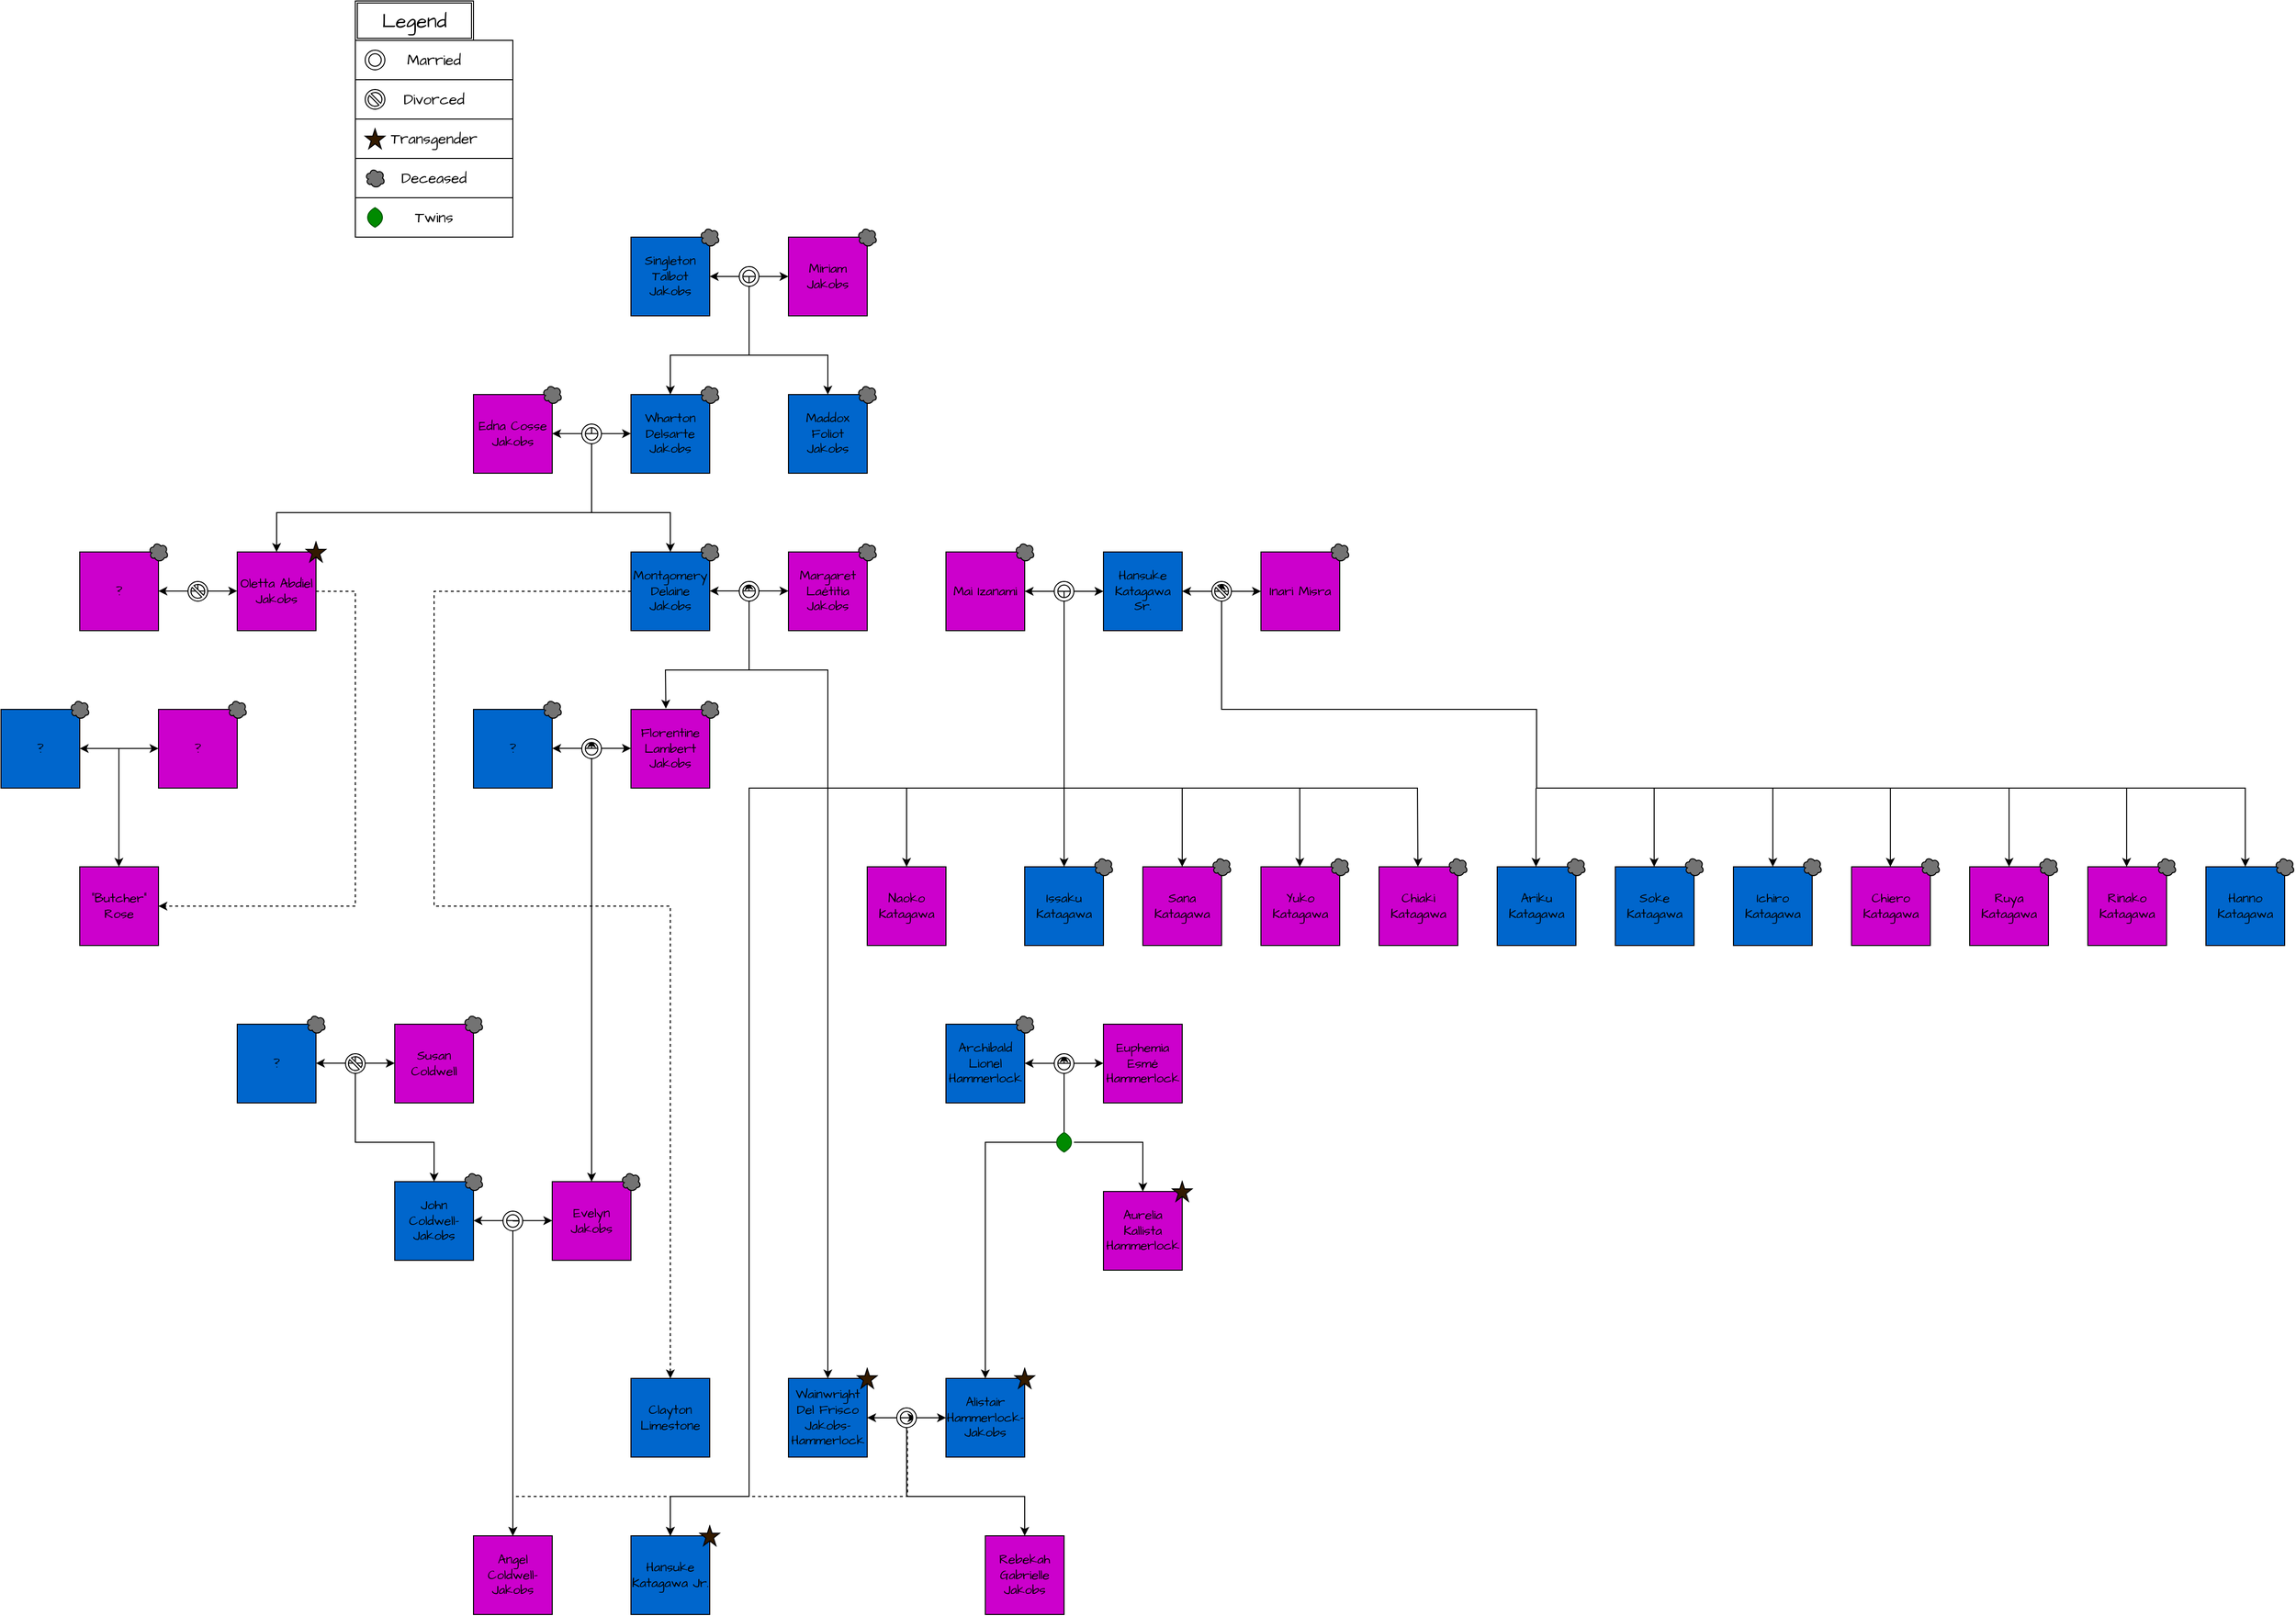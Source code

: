 <mxfile version="22.0.8" type="github">
  <diagram name="Strona-1" id="CQu3V4kOaJphoyatPFUh">
    <mxGraphModel dx="6136" dy="3680" grid="1" gridSize="10" guides="1" tooltips="1" connect="1" arrows="1" fold="1" page="0" pageScale="1" pageWidth="827" pageHeight="1169" math="0" shadow="0">
      <root>
        <mxCell id="0" />
        <mxCell id="1" parent="0" />
        <mxCell id="AnOWPNB4USXSTEZPURbS-11" style="edgeStyle=orthogonalEdgeStyle;rounded=0;hachureGap=4;orthogonalLoop=1;jettySize=auto;html=1;exitX=1;exitY=0.5;exitDx=0;exitDy=0;entryX=0;entryY=0.5;entryDx=0;entryDy=0;fontFamily=Architects Daughter;fontSource=https%3A%2F%2Ffonts.googleapis.com%2Fcss%3Ffamily%3DArchitects%2BDaughter;fontSize=16;startArrow=classic;" edge="1" parent="1" source="AnOWPNB4USXSTEZPURbS-2" target="AnOWPNB4USXSTEZPURbS-3">
          <mxGeometry relative="1" as="geometry" />
        </mxCell>
        <mxCell id="AnOWPNB4USXSTEZPURbS-2" value="&lt;div style=&quot;font-size: 13px;&quot;&gt;Singleton Talbot Jakobs&lt;br style=&quot;font-size: 13px;&quot;&gt;&lt;/div&gt;" style="rounded=0;whiteSpace=wrap;html=1;hachureGap=4;fontFamily=Architects Daughter;fontSize=13;fontSource=https%3A%2F%2Ffonts.googleapis.com%2Fcss%3Ffamily%3DArchitects%2BDaughter;labelBackgroundColor=none;labelBorderColor=none;fillColor=#0066CC;" vertex="1" parent="1">
          <mxGeometry x="360" y="-120" width="80" height="80" as="geometry" />
        </mxCell>
        <mxCell id="AnOWPNB4USXSTEZPURbS-3" value="Miriam Jakobs" style="rounded=0;whiteSpace=wrap;html=1;hachureGap=4;fontFamily=Architects Daughter;fontSize=13;fontSource=https%3A%2F%2Ffonts.googleapis.com%2Fcss%3Ffamily%3DArchitects%2BDaughter;labelBackgroundColor=none;labelBorderColor=none;fillColor=#CC00CC;" vertex="1" parent="1">
          <mxGeometry x="520" y="-120" width="80" height="80" as="geometry" />
        </mxCell>
        <mxCell id="AnOWPNB4USXSTEZPURbS-4" value="Wharton Delsarte Jakobs" style="rounded=0;whiteSpace=wrap;html=1;hachureGap=4;fontFamily=Architects Daughter;fontSize=13;fontSource=https%3A%2F%2Ffonts.googleapis.com%2Fcss%3Ffamily%3DArchitects%2BDaughter;labelBackgroundColor=none;labelBorderColor=none;fillColor=#0066CC;" vertex="1" parent="1">
          <mxGeometry x="360" y="40" width="80" height="80" as="geometry" />
        </mxCell>
        <mxCell id="AnOWPNB4USXSTEZPURbS-13" value="" style="endArrow=classic;html=1;rounded=0;hachureGap=4;fontFamily=Architects Daughter;fontSource=https%3A%2F%2Ffonts.googleapis.com%2Fcss%3Ffamily%3DArchitects%2BDaughter;fontSize=16;entryX=0.5;entryY=0;entryDx=0;entryDy=0;" edge="1" parent="1" target="AnOWPNB4USXSTEZPURbS-4">
          <mxGeometry width="50" height="50" relative="1" as="geometry">
            <mxPoint x="480" y="-80" as="sourcePoint" />
            <mxPoint x="500" y="-30" as="targetPoint" />
            <Array as="points">
              <mxPoint x="480" />
              <mxPoint x="400" />
            </Array>
          </mxGeometry>
        </mxCell>
        <mxCell id="AnOWPNB4USXSTEZPURbS-14" value="Maddox Foliot Jakobs" style="rounded=0;whiteSpace=wrap;html=1;hachureGap=4;fontFamily=Architects Daughter;fontSize=13;fontSource=https%3A%2F%2Ffonts.googleapis.com%2Fcss%3Ffamily%3DArchitects%2BDaughter;labelBackgroundColor=none;labelBorderColor=none;fillColor=#0066CC;" vertex="1" parent="1">
          <mxGeometry x="520" y="40" width="80" height="80" as="geometry" />
        </mxCell>
        <mxCell id="AnOWPNB4USXSTEZPURbS-15" value="" style="endArrow=classic;html=1;rounded=0;hachureGap=4;fontFamily=Architects Daughter;fontSource=https%3A%2F%2Ffonts.googleapis.com%2Fcss%3Ffamily%3DArchitects%2BDaughter;fontSize=16;entryX=0.5;entryY=0;entryDx=0;entryDy=0;" edge="1" parent="1" target="AnOWPNB4USXSTEZPURbS-14">
          <mxGeometry width="50" height="50" relative="1" as="geometry">
            <mxPoint x="480" as="sourcePoint" />
            <mxPoint x="560" y="-20" as="targetPoint" />
            <Array as="points">
              <mxPoint x="560" />
            </Array>
          </mxGeometry>
        </mxCell>
        <mxCell id="AnOWPNB4USXSTEZPURbS-22" value="" style="verticalLabelPosition=bottom;verticalAlign=top;html=1;shape=mxgraph.basic.donut;dx=3.67;hachureGap=4;fontFamily=Architects Daughter;fontSource=https%3A%2F%2Ffonts.googleapis.com%2Fcss%3Ffamily%3DArchitects%2BDaughter;fontSize=20;connectable=1;allowArrows=0;editable=1;movable=1;resizable=0;rotatable=1;deletable=1;locked=0;recursiveResize=0;" vertex="1" parent="1">
          <mxGeometry x="470" y="-90" width="20" height="20" as="geometry" />
        </mxCell>
        <mxCell id="AnOWPNB4USXSTEZPURbS-24" value="&lt;div style=&quot;font-size: 13px;&quot;&gt;Margaret&lt;/div&gt;&lt;div style=&quot;font-size: 13px;&quot;&gt;Laétitia Jakobs&lt;br style=&quot;font-size: 13px;&quot;&gt;&lt;/div&gt;" style="rounded=0;whiteSpace=wrap;html=1;hachureGap=4;fontFamily=Architects Daughter;fontSize=13;fontSource=https%3A%2F%2Ffonts.googleapis.com%2Fcss%3Ffamily%3DArchitects%2BDaughter;labelBackgroundColor=none;labelBorderColor=none;fillColor=#CC00CC;" vertex="1" parent="1">
          <mxGeometry x="520" y="200" width="80" height="80" as="geometry" />
        </mxCell>
        <mxCell id="AnOWPNB4USXSTEZPURbS-25" style="edgeStyle=orthogonalEdgeStyle;rounded=0;hachureGap=4;orthogonalLoop=1;jettySize=auto;html=1;exitX=1;exitY=0.5;exitDx=0;exitDy=0;entryX=0;entryY=0.5;entryDx=0;entryDy=0;fontFamily=Architects Daughter;fontSource=https%3A%2F%2Ffonts.googleapis.com%2Fcss%3Ffamily%3DArchitects%2BDaughter;fontSize=16;startArrow=classic;" edge="1" parent="1">
          <mxGeometry relative="1" as="geometry">
            <mxPoint x="280" y="79.71" as="sourcePoint" />
            <mxPoint x="360" y="79.71" as="targetPoint" />
          </mxGeometry>
        </mxCell>
        <mxCell id="AnOWPNB4USXSTEZPURbS-30" value="" style="endArrow=classic;html=1;rounded=0;hachureGap=4;fontFamily=Architects Daughter;fontSource=https%3A%2F%2Ffonts.googleapis.com%2Fcss%3Ffamily%3DArchitects%2BDaughter;fontSize=16;entryX=0.5;entryY=0;entryDx=0;entryDy=0;" edge="1" parent="1" source="AnOWPNB4USXSTEZPURbS-28" target="AnOWPNB4USXSTEZPURbS-31">
          <mxGeometry width="50" height="50" relative="1" as="geometry">
            <mxPoint x="320" y="80" as="sourcePoint" />
            <mxPoint x="320" y="170" as="targetPoint" />
            <Array as="points">
              <mxPoint x="320" y="160" />
              <mxPoint x="400" y="160" />
            </Array>
          </mxGeometry>
        </mxCell>
        <mxCell id="AnOWPNB4USXSTEZPURbS-31" value="Montgomery Delaine Jakobs" style="rounded=0;whiteSpace=wrap;html=1;hachureGap=4;fontFamily=Architects Daughter;fontSize=13;fontSource=https%3A%2F%2Ffonts.googleapis.com%2Fcss%3Ffamily%3DArchitects%2BDaughter;labelBackgroundColor=none;labelBorderColor=none;fillColor=#0066CC;" vertex="1" parent="1">
          <mxGeometry x="360" y="200" width="80" height="80" as="geometry" />
        </mxCell>
        <mxCell id="AnOWPNB4USXSTEZPURbS-32" value="Oletta Abdiel Jakobs" style="rounded=0;whiteSpace=wrap;html=1;hachureGap=4;fontFamily=Architects Daughter;fontSize=13;fontSource=https%3A%2F%2Ffonts.googleapis.com%2Fcss%3Ffamily%3DArchitects%2BDaughter;labelBackgroundColor=none;labelBorderColor=none;fillColor=#CC00CC;" vertex="1" parent="1">
          <mxGeometry x="-40" y="200" width="80" height="80" as="geometry" />
        </mxCell>
        <mxCell id="AnOWPNB4USXSTEZPURbS-33" value="" style="endArrow=classic;html=1;rounded=0;hachureGap=4;fontFamily=Architects Daughter;fontSource=https%3A%2F%2Ffonts.googleapis.com%2Fcss%3Ffamily%3DArchitects%2BDaughter;fontSize=16;entryX=0.5;entryY=0;entryDx=0;entryDy=0;" edge="1" parent="1" target="AnOWPNB4USXSTEZPURbS-32">
          <mxGeometry width="50" height="50" relative="1" as="geometry">
            <mxPoint x="320" y="160" as="sourcePoint" />
            <mxPoint x="270" y="140" as="targetPoint" />
            <Array as="points">
              <mxPoint y="160" />
            </Array>
          </mxGeometry>
        </mxCell>
        <mxCell id="AnOWPNB4USXSTEZPURbS-34" value="" style="endArrow=none;html=1;rounded=0;hachureGap=4;fontFamily=Architects Daughter;fontSource=https%3A%2F%2Ffonts.googleapis.com%2Fcss%3Ffamily%3DArchitects%2BDaughter;fontSize=16;entryX=0.5;entryY=0;entryDx=0;entryDy=0;endFill=0;" edge="1" parent="1" target="AnOWPNB4USXSTEZPURbS-28">
          <mxGeometry width="50" height="50" relative="1" as="geometry">
            <mxPoint x="320" y="80" as="sourcePoint" />
            <mxPoint x="400" y="200" as="targetPoint" />
            <Array as="points" />
          </mxGeometry>
        </mxCell>
        <mxCell id="AnOWPNB4USXSTEZPURbS-28" value="" style="verticalLabelPosition=bottom;verticalAlign=top;html=1;shape=mxgraph.basic.donut;dx=3.67;hachureGap=4;fontFamily=Architects Daughter;fontSource=https%3A%2F%2Ffonts.googleapis.com%2Fcss%3Ffamily%3DArchitects%2BDaughter;fontSize=20;connectable=1;allowArrows=0;editable=1;movable=1;resizable=0;rotatable=1;deletable=1;locked=0;recursiveResize=0;" vertex="1" parent="1">
          <mxGeometry x="310" y="70" width="20" height="20" as="geometry" />
        </mxCell>
        <mxCell id="AnOWPNB4USXSTEZPURbS-35" value="?" style="rounded=0;whiteSpace=wrap;html=1;hachureGap=4;fontFamily=Architects Daughter;fontSize=13;fontSource=https%3A%2F%2Ffonts.googleapis.com%2Fcss%3Ffamily%3DArchitects%2BDaughter;labelBackgroundColor=none;labelBorderColor=none;fillColor=#CC00CC;" vertex="1" parent="1">
          <mxGeometry x="-200" y="200" width="80" height="80" as="geometry" />
        </mxCell>
        <mxCell id="AnOWPNB4USXSTEZPURbS-36" style="edgeStyle=orthogonalEdgeStyle;rounded=0;hachureGap=4;orthogonalLoop=1;jettySize=auto;html=1;exitX=1;exitY=0.5;exitDx=0;exitDy=0;entryX=0;entryY=0.5;entryDx=0;entryDy=0;fontFamily=Architects Daughter;fontSource=https%3A%2F%2Ffonts.googleapis.com%2Fcss%3Ffamily%3DArchitects%2BDaughter;fontSize=16;startArrow=classic;" edge="1" parent="1">
          <mxGeometry relative="1" as="geometry">
            <mxPoint x="-120" y="239.71" as="sourcePoint" />
            <mxPoint x="-40" y="239.71" as="targetPoint" />
          </mxGeometry>
        </mxCell>
        <mxCell id="AnOWPNB4USXSTEZPURbS-37" value="?" style="rounded=0;whiteSpace=wrap;html=1;hachureGap=4;fontFamily=Architects Daughter;fontSize=13;fontSource=https%3A%2F%2Ffonts.googleapis.com%2Fcss%3Ffamily%3DArchitects%2BDaughter;labelBackgroundColor=none;labelBorderColor=none;fillColor=#CC00CC;" vertex="1" parent="1">
          <mxGeometry x="-120" y="360" width="80" height="80" as="geometry" />
        </mxCell>
        <mxCell id="AnOWPNB4USXSTEZPURbS-45" value="?" style="rounded=0;whiteSpace=wrap;html=1;hachureGap=4;fontFamily=Architects Daughter;fontSize=13;fontSource=https%3A%2F%2Ffonts.googleapis.com%2Fcss%3Ffamily%3DArchitects%2BDaughter;labelBackgroundColor=none;labelBorderColor=none;fillColor=#0066CC;" vertex="1" parent="1">
          <mxGeometry x="-280" y="360" width="80" height="80" as="geometry" />
        </mxCell>
        <mxCell id="AnOWPNB4USXSTEZPURbS-46" style="edgeStyle=orthogonalEdgeStyle;rounded=0;hachureGap=4;orthogonalLoop=1;jettySize=auto;html=1;exitX=1;exitY=0.5;exitDx=0;exitDy=0;entryX=0;entryY=0.5;entryDx=0;entryDy=0;fontFamily=Architects Daughter;fontSource=https%3A%2F%2Ffonts.googleapis.com%2Fcss%3Ffamily%3DArchitects%2BDaughter;fontSize=16;startArrow=classic;" edge="1" parent="1">
          <mxGeometry relative="1" as="geometry">
            <mxPoint x="-200" y="399.8" as="sourcePoint" />
            <mxPoint x="-120" y="399.8" as="targetPoint" />
          </mxGeometry>
        </mxCell>
        <mxCell id="AnOWPNB4USXSTEZPURbS-47" value="" style="endArrow=classic;html=1;rounded=0;hachureGap=4;fontFamily=Architects Daughter;fontSource=https%3A%2F%2Ffonts.googleapis.com%2Fcss%3Ffamily%3DArchitects%2BDaughter;fontSize=16;entryX=0.5;entryY=0;entryDx=0;entryDy=0;" edge="1" parent="1">
          <mxGeometry width="50" height="50" relative="1" as="geometry">
            <mxPoint x="-160.2" y="400" as="sourcePoint" />
            <mxPoint x="-160.2" y="520" as="targetPoint" />
          </mxGeometry>
        </mxCell>
        <mxCell id="AnOWPNB4USXSTEZPURbS-48" value="&quot;Butcher&quot; Rose" style="rounded=0;whiteSpace=wrap;html=1;hachureGap=4;fontFamily=Architects Daughter;fontSize=13;fontSource=https%3A%2F%2Ffonts.googleapis.com%2Fcss%3Ffamily%3DArchitects%2BDaughter;labelBackgroundColor=none;labelBorderColor=none;fillColor=#CC00CC;" vertex="1" parent="1">
          <mxGeometry x="-200" y="520" width="80" height="80" as="geometry" />
        </mxCell>
        <mxCell id="AnOWPNB4USXSTEZPURbS-50" value="Married" style="html=1;whiteSpace=wrap;container=1;recursiveResize=0;collapsible=0;hachureGap=4;fontFamily=Architects Daughter;fontSource=https%3A%2F%2Ffonts.googleapis.com%2Fcss%3Ffamily%3DArchitects%2BDaughter;fontSize=15;" vertex="1" parent="1">
          <mxGeometry x="80" y="-320" width="160" height="40" as="geometry" />
        </mxCell>
        <mxCell id="AnOWPNB4USXSTEZPURbS-52" value="" style="verticalLabelPosition=bottom;verticalAlign=top;html=1;shape=mxgraph.basic.donut;dx=3.67;hachureGap=4;fontFamily=Architects Daughter;fontSource=https%3A%2F%2Ffonts.googleapis.com%2Fcss%3Ffamily%3DArchitects%2BDaughter;fontSize=20;connectable=1;allowArrows=0;editable=1;movable=1;resizable=0;rotatable=1;deletable=1;locked=0;recursiveResize=0;" vertex="1" parent="AnOWPNB4USXSTEZPURbS-50">
          <mxGeometry x="10" y="10" width="20" height="20" as="geometry" />
        </mxCell>
        <mxCell id="AnOWPNB4USXSTEZPURbS-53" value="Legend" style="shape=ext;double=1;rounded=0;whiteSpace=wrap;html=1;hachureGap=4;fontFamily=Architects Daughter;fontSource=https%3A%2F%2Ffonts.googleapis.com%2Fcss%3Ffamily%3DArchitects%2BDaughter;fontSize=20;" vertex="1" parent="1">
          <mxGeometry x="80" y="-360" width="120" height="40" as="geometry" />
        </mxCell>
        <mxCell id="AnOWPNB4USXSTEZPURbS-54" value="Divorced" style="html=1;whiteSpace=wrap;container=1;recursiveResize=0;collapsible=0;hachureGap=4;fontFamily=Architects Daughter;fontSource=https%3A%2F%2Ffonts.googleapis.com%2Fcss%3Ffamily%3DArchitects%2BDaughter;fontSize=15;" vertex="1" parent="1">
          <mxGeometry x="80" y="-280" width="160" height="40" as="geometry" />
        </mxCell>
        <mxCell id="AnOWPNB4USXSTEZPURbS-56" value="" style="verticalLabelPosition=bottom;verticalAlign=top;html=1;shape=mxgraph.basic.no_symbol;hachureGap=4;fontFamily=Architects Daughter;fontSource=https%3A%2F%2Ffonts.googleapis.com%2Fcss%3Ffamily%3DArchitects%2BDaughter;fontSize=20;" vertex="1" parent="AnOWPNB4USXSTEZPURbS-54">
          <mxGeometry x="10" y="10" width="20" height="20" as="geometry" />
        </mxCell>
        <mxCell id="AnOWPNB4USXSTEZPURbS-57" value="Transgender" style="html=1;whiteSpace=wrap;container=1;recursiveResize=0;collapsible=0;hachureGap=4;fontFamily=Architects Daughter;fontSource=https%3A%2F%2Ffonts.googleapis.com%2Fcss%3Ffamily%3DArchitects%2BDaughter;fontSize=15;" vertex="1" parent="1">
          <mxGeometry x="80" y="-240" width="160" height="40" as="geometry" />
        </mxCell>
        <mxCell id="AnOWPNB4USXSTEZPURbS-63" value="" style="verticalLabelPosition=bottom;verticalAlign=top;html=1;shape=mxgraph.basic.star;hachureGap=4;fontFamily=Architects Daughter;fontSource=https%3A%2F%2Ffonts.googleapis.com%2Fcss%3Ffamily%3DArchitects%2BDaughter;fontSize=20;fillStyle=solid;fillColor=#331A00;" vertex="1" parent="AnOWPNB4USXSTEZPURbS-57">
          <mxGeometry x="10" y="10" width="20" height="20" as="geometry" />
        </mxCell>
        <mxCell id="AnOWPNB4USXSTEZPURbS-66" value="" style="verticalLabelPosition=bottom;verticalAlign=top;html=1;shape=mxgraph.basic.star;hachureGap=4;fontFamily=Architects Daughter;fontSource=https%3A%2F%2Ffonts.googleapis.com%2Fcss%3Ffamily%3DArchitects%2BDaughter;fontSize=20;fillStyle=solid;fillColor=#331A00;" vertex="1" parent="1">
          <mxGeometry x="30" y="190" width="20" height="20" as="geometry" />
        </mxCell>
        <mxCell id="AnOWPNB4USXSTEZPURbS-70" value="" style="endArrow=none;html=1;rounded=0;hachureGap=4;fontFamily=Architects Daughter;fontSource=https%3A%2F%2Ffonts.googleapis.com%2Fcss%3Ffamily%3DArchitects%2BDaughter;fontSize=16;entryX=0.5;entryY=0;entryDx=0;entryDy=0;endFill=0;" edge="1" parent="1" target="AnOWPNB4USXSTEZPURbS-67">
          <mxGeometry width="50" height="50" relative="1" as="geometry">
            <mxPoint x="-80" y="240" as="sourcePoint" />
            <mxPoint x="-80" y="360" as="targetPoint" />
          </mxGeometry>
        </mxCell>
        <mxCell id="AnOWPNB4USXSTEZPURbS-67" value="" style="verticalLabelPosition=bottom;verticalAlign=top;html=1;shape=mxgraph.basic.no_symbol;hachureGap=4;fontFamily=Architects Daughter;fontSource=https%3A%2F%2Ffonts.googleapis.com%2Fcss%3Ffamily%3DArchitects%2BDaughter;fontSize=20;" vertex="1" parent="1">
          <mxGeometry x="-90" y="230" width="20" height="20" as="geometry" />
        </mxCell>
        <mxCell id="AnOWPNB4USXSTEZPURbS-71" style="edgeStyle=orthogonalEdgeStyle;rounded=0;hachureGap=4;orthogonalLoop=1;jettySize=auto;html=1;exitX=1;exitY=0.5;exitDx=0;exitDy=0;entryX=0;entryY=0.5;entryDx=0;entryDy=0;fontFamily=Architects Daughter;fontSource=https%3A%2F%2Ffonts.googleapis.com%2Fcss%3Ffamily%3DArchitects%2BDaughter;fontSize=16;startArrow=classic;" edge="1" parent="1">
          <mxGeometry relative="1" as="geometry">
            <mxPoint x="440" y="239.66" as="sourcePoint" />
            <mxPoint x="520" y="239.66" as="targetPoint" />
          </mxGeometry>
        </mxCell>
        <mxCell id="AnOWPNB4USXSTEZPURbS-72" value="Edna Cosse Jakobs" style="rounded=0;whiteSpace=wrap;html=1;hachureGap=4;fontFamily=Architects Daughter;fontSize=13;fontSource=https%3A%2F%2Ffonts.googleapis.com%2Fcss%3Ffamily%3DArchitects%2BDaughter;labelBackgroundColor=none;labelBorderColor=none;fillColor=#CC00CC;" vertex="1" parent="1">
          <mxGeometry x="200" y="40" width="80" height="80" as="geometry" />
        </mxCell>
        <mxCell id="AnOWPNB4USXSTEZPURbS-74" value="Florentine Lambert Jakobs" style="rounded=0;whiteSpace=wrap;html=1;hachureGap=4;fontFamily=Architects Daughter;fontSize=13;fontSource=https%3A%2F%2Ffonts.googleapis.com%2Fcss%3Ffamily%3DArchitects%2BDaughter;labelBackgroundColor=none;labelBorderColor=none;fillColor=#CC00CC;" vertex="1" parent="1">
          <mxGeometry x="360" y="360" width="80" height="80" as="geometry" />
        </mxCell>
        <mxCell id="AnOWPNB4USXSTEZPURbS-75" value="?" style="rounded=0;whiteSpace=wrap;html=1;hachureGap=4;fontFamily=Architects Daughter;fontSize=13;fontSource=https%3A%2F%2Ffonts.googleapis.com%2Fcss%3Ffamily%3DArchitects%2BDaughter;labelBackgroundColor=none;labelBorderColor=none;fillColor=#0066CC;" vertex="1" parent="1">
          <mxGeometry x="200" y="360" width="80" height="80" as="geometry" />
        </mxCell>
        <mxCell id="AnOWPNB4USXSTEZPURbS-77" value="Evelyn Jakobs" style="rounded=0;whiteSpace=wrap;html=1;hachureGap=4;fontFamily=Architects Daughter;fontSize=13;fontSource=https%3A%2F%2Ffonts.googleapis.com%2Fcss%3Ffamily%3DArchitects%2BDaughter;labelBackgroundColor=none;labelBorderColor=none;fillColor=#CC00CC;" vertex="1" parent="1">
          <mxGeometry x="280" y="840" width="80" height="80" as="geometry" />
        </mxCell>
        <mxCell id="AnOWPNB4USXSTEZPURbS-78" style="edgeStyle=orthogonalEdgeStyle;rounded=0;hachureGap=4;orthogonalLoop=1;jettySize=auto;html=1;exitX=1;exitY=0.5;exitDx=0;exitDy=0;entryX=0;entryY=0.5;entryDx=0;entryDy=0;fontFamily=Architects Daughter;fontSource=https%3A%2F%2Ffonts.googleapis.com%2Fcss%3Ffamily%3DArchitects%2BDaughter;fontSize=16;startArrow=classic;" edge="1" parent="1">
          <mxGeometry relative="1" as="geometry">
            <mxPoint x="280" y="399.66" as="sourcePoint" />
            <mxPoint x="360" y="399.66" as="targetPoint" />
          </mxGeometry>
        </mxCell>
        <mxCell id="AnOWPNB4USXSTEZPURbS-79" value="" style="endArrow=classic;html=1;rounded=0;hachureGap=4;fontFamily=Architects Daughter;fontSource=https%3A%2F%2Ffonts.googleapis.com%2Fcss%3Ffamily%3DArchitects%2BDaughter;fontSize=16;entryX=0.5;entryY=0;entryDx=0;entryDy=0;" edge="1" parent="1" source="AnOWPNB4USXSTEZPURbS-81" target="AnOWPNB4USXSTEZPURbS-77">
          <mxGeometry width="50" height="50" relative="1" as="geometry">
            <mxPoint x="320" y="400" as="sourcePoint" />
            <mxPoint x="310" y="460" as="targetPoint" />
          </mxGeometry>
        </mxCell>
        <mxCell id="AnOWPNB4USXSTEZPURbS-80" value="?" style="rounded=0;whiteSpace=wrap;html=1;hachureGap=4;fontFamily=Architects Daughter;fontSize=13;fontSource=https%3A%2F%2Ffonts.googleapis.com%2Fcss%3Ffamily%3DArchitects%2BDaughter;labelBackgroundColor=none;labelBorderColor=none;fillColor=#0066CC;" vertex="1" parent="1">
          <mxGeometry x="-40" y="680" width="80" height="80" as="geometry" />
        </mxCell>
        <mxCell id="AnOWPNB4USXSTEZPURbS-83" value="" style="endArrow=classic;html=1;rounded=0;hachureGap=4;fontFamily=Architects Daughter;fontSource=https%3A%2F%2Ffonts.googleapis.com%2Fcss%3Ffamily%3DArchitects%2BDaughter;fontSize=16;entryX=0.5;entryY=0;entryDx=0;entryDy=0;" edge="1" parent="1" target="AnOWPNB4USXSTEZPURbS-81">
          <mxGeometry width="50" height="50" relative="1" as="geometry">
            <mxPoint x="320" y="400" as="sourcePoint" />
            <mxPoint x="320" y="840" as="targetPoint" />
          </mxGeometry>
        </mxCell>
        <mxCell id="AnOWPNB4USXSTEZPURbS-81" value="" style="verticalLabelPosition=bottom;verticalAlign=top;html=1;shape=mxgraph.basic.donut;dx=3.67;hachureGap=4;fontFamily=Architects Daughter;fontSource=https%3A%2F%2Ffonts.googleapis.com%2Fcss%3Ffamily%3DArchitects%2BDaughter;fontSize=20;connectable=1;allowArrows=0;editable=1;movable=1;resizable=0;rotatable=1;deletable=1;locked=0;recursiveResize=0;" vertex="1" parent="1">
          <mxGeometry x="310" y="390" width="20" height="20" as="geometry" />
        </mxCell>
        <mxCell id="AnOWPNB4USXSTEZPURbS-84" value="John Coldwell-Jakobs" style="rounded=0;whiteSpace=wrap;html=1;hachureGap=4;fontFamily=Architects Daughter;fontSize=13;fontSource=https%3A%2F%2Ffonts.googleapis.com%2Fcss%3Ffamily%3DArchitects%2BDaughter;labelBackgroundColor=none;labelBorderColor=none;fillColor=#0066CC;" vertex="1" parent="1">
          <mxGeometry x="120" y="840" width="80" height="80" as="geometry" />
        </mxCell>
        <mxCell id="AnOWPNB4USXSTEZPURbS-85" value="Susan Coldwell" style="rounded=0;whiteSpace=wrap;html=1;hachureGap=4;fontFamily=Architects Daughter;fontSize=13;fontSource=https%3A%2F%2Ffonts.googleapis.com%2Fcss%3Ffamily%3DArchitects%2BDaughter;labelBackgroundColor=none;labelBorderColor=none;fillColor=#CC00CC;" vertex="1" parent="1">
          <mxGeometry x="120" y="680" width="80" height="80" as="geometry" />
        </mxCell>
        <mxCell id="AnOWPNB4USXSTEZPURbS-86" style="edgeStyle=orthogonalEdgeStyle;rounded=0;hachureGap=4;orthogonalLoop=1;jettySize=auto;html=1;exitX=1;exitY=0.5;exitDx=0;exitDy=0;entryX=0;entryY=0.5;entryDx=0;entryDy=0;fontFamily=Architects Daughter;fontSource=https%3A%2F%2Ffonts.googleapis.com%2Fcss%3Ffamily%3DArchitects%2BDaughter;fontSize=16;startArrow=classic;" edge="1" parent="1">
          <mxGeometry relative="1" as="geometry">
            <mxPoint x="40" y="719.66" as="sourcePoint" />
            <mxPoint x="120" y="719.66" as="targetPoint" />
          </mxGeometry>
        </mxCell>
        <mxCell id="AnOWPNB4USXSTEZPURbS-87" value="" style="endArrow=classic;html=1;rounded=0;hachureGap=4;fontFamily=Architects Daughter;fontSource=https%3A%2F%2Ffonts.googleapis.com%2Fcss%3Ffamily%3DArchitects%2BDaughter;fontSize=16;entryX=0.5;entryY=0;entryDx=0;entryDy=0;" edge="1" parent="1" source="AnOWPNB4USXSTEZPURbS-88" target="AnOWPNB4USXSTEZPURbS-84">
          <mxGeometry width="50" height="50" relative="1" as="geometry">
            <mxPoint x="80" y="720" as="sourcePoint" />
            <mxPoint x="60" y="790" as="targetPoint" />
            <Array as="points">
              <mxPoint x="80" y="800" />
              <mxPoint x="160" y="800" />
            </Array>
          </mxGeometry>
        </mxCell>
        <mxCell id="AnOWPNB4USXSTEZPURbS-89" value="" style="endArrow=none;html=1;rounded=0;hachureGap=4;fontFamily=Architects Daughter;fontSource=https%3A%2F%2Ffonts.googleapis.com%2Fcss%3Ffamily%3DArchitects%2BDaughter;fontSize=16;entryX=0.5;entryY=0;entryDx=0;entryDy=0;endFill=0;" edge="1" parent="1" target="AnOWPNB4USXSTEZPURbS-88">
          <mxGeometry width="50" height="50" relative="1" as="geometry">
            <mxPoint x="80" y="720" as="sourcePoint" />
            <mxPoint x="160" y="840" as="targetPoint" />
            <Array as="points" />
          </mxGeometry>
        </mxCell>
        <mxCell id="AnOWPNB4USXSTEZPURbS-88" value="" style="verticalLabelPosition=bottom;verticalAlign=top;html=1;shape=mxgraph.basic.no_symbol;hachureGap=4;fontFamily=Architects Daughter;fontSource=https%3A%2F%2Ffonts.googleapis.com%2Fcss%3Ffamily%3DArchitects%2BDaughter;fontSize=20;" vertex="1" parent="1">
          <mxGeometry x="70" y="710" width="20" height="20" as="geometry" />
        </mxCell>
        <mxCell id="AnOWPNB4USXSTEZPURbS-90" style="edgeStyle=orthogonalEdgeStyle;rounded=0;hachureGap=4;orthogonalLoop=1;jettySize=auto;html=1;exitX=1;exitY=0.5;exitDx=0;exitDy=0;entryX=0;entryY=0.5;entryDx=0;entryDy=0;fontFamily=Architects Daughter;fontSource=https%3A%2F%2Ffonts.googleapis.com%2Fcss%3Ffamily%3DArchitects%2BDaughter;fontSize=16;startArrow=classic;" edge="1" parent="1">
          <mxGeometry relative="1" as="geometry">
            <mxPoint x="200" y="879.66" as="sourcePoint" />
            <mxPoint x="280" y="879.66" as="targetPoint" />
          </mxGeometry>
        </mxCell>
        <mxCell id="AnOWPNB4USXSTEZPURbS-91" value="Angel Coldwell-Jakobs" style="rounded=0;whiteSpace=wrap;html=1;hachureGap=4;fontFamily=Architects Daughter;fontSize=13;fontSource=https%3A%2F%2Ffonts.googleapis.com%2Fcss%3Ffamily%3DArchitects%2BDaughter;labelBackgroundColor=none;labelBorderColor=none;fillColor=#CC00CC;" vertex="1" parent="1">
          <mxGeometry x="200" y="1200" width="80" height="80" as="geometry" />
        </mxCell>
        <mxCell id="AnOWPNB4USXSTEZPURbS-92" value="" style="endArrow=classic;html=1;rounded=0;hachureGap=4;fontFamily=Architects Daughter;fontSource=https%3A%2F%2Ffonts.googleapis.com%2Fcss%3Ffamily%3DArchitects%2BDaughter;fontSize=16;entryX=0.5;entryY=0;entryDx=0;entryDy=0;" edge="1" parent="1" source="AnOWPNB4USXSTEZPURbS-93" target="AnOWPNB4USXSTEZPURbS-91">
          <mxGeometry width="50" height="50" relative="1" as="geometry">
            <mxPoint x="240" y="880" as="sourcePoint" />
            <mxPoint x="300" y="1000" as="targetPoint" />
            <Array as="points">
              <mxPoint x="240" y="1160" />
            </Array>
          </mxGeometry>
        </mxCell>
        <mxCell id="AnOWPNB4USXSTEZPURbS-94" value="" style="endArrow=none;html=1;rounded=0;hachureGap=4;fontFamily=Architects Daughter;fontSource=https%3A%2F%2Ffonts.googleapis.com%2Fcss%3Ffamily%3DArchitects%2BDaughter;fontSize=16;endFill=0;" edge="1" parent="1" target="AnOWPNB4USXSTEZPURbS-93">
          <mxGeometry width="50" height="50" relative="1" as="geometry">
            <mxPoint x="240" y="880" as="sourcePoint" />
            <mxPoint x="240" y="1200" as="targetPoint" />
          </mxGeometry>
        </mxCell>
        <mxCell id="AnOWPNB4USXSTEZPURbS-93" value="" style="verticalLabelPosition=bottom;verticalAlign=top;html=1;shape=mxgraph.basic.donut;dx=3.67;hachureGap=4;fontFamily=Architects Daughter;fontSource=https%3A%2F%2Ffonts.googleapis.com%2Fcss%3Ffamily%3DArchitects%2BDaughter;fontSize=20;connectable=1;allowArrows=0;editable=1;movable=1;resizable=0;rotatable=1;deletable=1;locked=0;recursiveResize=0;" vertex="1" parent="1">
          <mxGeometry x="230" y="870" width="20" height="20" as="geometry" />
        </mxCell>
        <mxCell id="AnOWPNB4USXSTEZPURbS-95" value="" style="endArrow=classic;html=1;rounded=0;hachureGap=4;fontFamily=Architects Daughter;fontSource=https%3A%2F%2Ffonts.googleapis.com%2Fcss%3Ffamily%3DArchitects%2BDaughter;fontSize=16;entryX=0.443;entryY=-0.01;entryDx=0;entryDy=0;entryPerimeter=0;" edge="1" parent="1" source="AnOWPNB4USXSTEZPURbS-123" target="AnOWPNB4USXSTEZPURbS-74">
          <mxGeometry width="50" height="50" relative="1" as="geometry">
            <mxPoint x="480" y="240" as="sourcePoint" />
            <mxPoint x="440" y="300" as="targetPoint" />
            <Array as="points">
              <mxPoint x="480" y="320" />
              <mxPoint x="395" y="320" />
            </Array>
          </mxGeometry>
        </mxCell>
        <mxCell id="AnOWPNB4USXSTEZPURbS-96" value="Deceased" style="html=1;whiteSpace=wrap;container=1;recursiveResize=0;collapsible=0;hachureGap=4;fontFamily=Architects Daughter;fontSource=https%3A%2F%2Ffonts.googleapis.com%2Fcss%3Ffamily%3DArchitects%2BDaughter;fontSize=15;" vertex="1" parent="1">
          <mxGeometry x="80" y="-200" width="160" height="40" as="geometry" />
        </mxCell>
        <mxCell id="AnOWPNB4USXSTEZPURbS-150" value="" style="ellipse;shape=cloud;whiteSpace=wrap;html=1;hachureGap=4;fontFamily=Architects Daughter;fontSource=https%3A%2F%2Ffonts.googleapis.com%2Fcss%3Ffamily%3DArchitects%2BDaughter;fontSize=20;fillColor=#737373;" vertex="1" parent="AnOWPNB4USXSTEZPURbS-96">
          <mxGeometry x="10" y="10" width="20" height="20" as="geometry" />
        </mxCell>
        <mxCell id="AnOWPNB4USXSTEZPURbS-105" value="" style="ellipse;shape=cloud;whiteSpace=wrap;html=1;hachureGap=4;fontFamily=Architects Daughter;fontSource=https%3A%2F%2Ffonts.googleapis.com%2Fcss%3Ffamily%3DArchitects%2BDaughter;fontSize=20;fillColor=#737373;" vertex="1" parent="1">
          <mxGeometry x="-130" y="190" width="20" height="20" as="geometry" />
        </mxCell>
        <mxCell id="AnOWPNB4USXSTEZPURbS-106" value="" style="ellipse;shape=cloud;whiteSpace=wrap;html=1;hachureGap=4;fontFamily=Architects Daughter;fontSource=https%3A%2F%2Ffonts.googleapis.com%2Fcss%3Ffamily%3DArchitects%2BDaughter;fontSize=20;fillColor=#737373;" vertex="1" parent="1">
          <mxGeometry x="-210" y="350" width="20" height="20" as="geometry" />
        </mxCell>
        <mxCell id="AnOWPNB4USXSTEZPURbS-107" value="" style="ellipse;shape=cloud;whiteSpace=wrap;html=1;hachureGap=4;fontFamily=Architects Daughter;fontSource=https%3A%2F%2Ffonts.googleapis.com%2Fcss%3Ffamily%3DArchitects%2BDaughter;fontSize=20;fillColor=#737373;" vertex="1" parent="1">
          <mxGeometry x="-50" y="350" width="20" height="20" as="geometry" />
        </mxCell>
        <mxCell id="AnOWPNB4USXSTEZPURbS-108" value="" style="ellipse;shape=cloud;whiteSpace=wrap;html=1;hachureGap=4;fontFamily=Architects Daughter;fontSource=https%3A%2F%2Ffonts.googleapis.com%2Fcss%3Ffamily%3DArchitects%2BDaughter;fontSize=20;fillColor=#737373;" vertex="1" parent="1">
          <mxGeometry x="270" y="350" width="20" height="20" as="geometry" />
        </mxCell>
        <mxCell id="AnOWPNB4USXSTEZPURbS-110" value="" style="ellipse;shape=cloud;whiteSpace=wrap;html=1;hachureGap=4;fontFamily=Architects Daughter;fontSource=https%3A%2F%2Ffonts.googleapis.com%2Fcss%3Ffamily%3DArchitects%2BDaughter;fontSize=20;fillColor=#737373;" vertex="1" parent="1">
          <mxGeometry x="430" y="350" width="20" height="20" as="geometry" />
        </mxCell>
        <mxCell id="AnOWPNB4USXSTEZPURbS-111" value="" style="ellipse;shape=cloud;whiteSpace=wrap;html=1;hachureGap=4;fontFamily=Architects Daughter;fontSource=https%3A%2F%2Ffonts.googleapis.com%2Fcss%3Ffamily%3DArchitects%2BDaughter;fontSize=20;fillColor=#737373;" vertex="1" parent="1">
          <mxGeometry x="430" y="190" width="20" height="20" as="geometry" />
        </mxCell>
        <mxCell id="AnOWPNB4USXSTEZPURbS-112" value="" style="ellipse;shape=cloud;whiteSpace=wrap;html=1;hachureGap=4;fontFamily=Architects Daughter;fontSource=https%3A%2F%2Ffonts.googleapis.com%2Fcss%3Ffamily%3DArchitects%2BDaughter;fontSize=20;fillColor=#737373;" vertex="1" parent="1">
          <mxGeometry x="590" y="190" width="20" height="20" as="geometry" />
        </mxCell>
        <mxCell id="AnOWPNB4USXSTEZPURbS-113" value="" style="ellipse;shape=cloud;whiteSpace=wrap;html=1;hachureGap=4;fontFamily=Architects Daughter;fontSource=https%3A%2F%2Ffonts.googleapis.com%2Fcss%3Ffamily%3DArchitects%2BDaughter;fontSize=20;fillColor=#737373;" vertex="1" parent="1">
          <mxGeometry x="270" y="30" width="20" height="20" as="geometry" />
        </mxCell>
        <mxCell id="AnOWPNB4USXSTEZPURbS-114" value="" style="ellipse;shape=cloud;whiteSpace=wrap;html=1;hachureGap=4;fontFamily=Architects Daughter;fontSource=https%3A%2F%2Ffonts.googleapis.com%2Fcss%3Ffamily%3DArchitects%2BDaughter;fontSize=20;fillColor=#737373;" vertex="1" parent="1">
          <mxGeometry x="430" y="30" width="20" height="20" as="geometry" />
        </mxCell>
        <mxCell id="AnOWPNB4USXSTEZPURbS-115" value="" style="ellipse;shape=cloud;whiteSpace=wrap;html=1;hachureGap=4;fontFamily=Architects Daughter;fontSource=https%3A%2F%2Ffonts.googleapis.com%2Fcss%3Ffamily%3DArchitects%2BDaughter;fontSize=20;fillColor=#737373;" vertex="1" parent="1">
          <mxGeometry x="590" y="30" width="20" height="20" as="geometry" />
        </mxCell>
        <mxCell id="AnOWPNB4USXSTEZPURbS-116" value="" style="ellipse;shape=cloud;whiteSpace=wrap;html=1;hachureGap=4;fontFamily=Architects Daughter;fontSource=https%3A%2F%2Ffonts.googleapis.com%2Fcss%3Ffamily%3DArchitects%2BDaughter;fontSize=20;fillColor=#737373;" vertex="1" parent="1">
          <mxGeometry x="430" y="-130" width="20" height="20" as="geometry" />
        </mxCell>
        <mxCell id="AnOWPNB4USXSTEZPURbS-117" value="" style="ellipse;shape=cloud;whiteSpace=wrap;html=1;hachureGap=4;fontFamily=Architects Daughter;fontSource=https%3A%2F%2Ffonts.googleapis.com%2Fcss%3Ffamily%3DArchitects%2BDaughter;fontSize=20;fillColor=#737373;" vertex="1" parent="1">
          <mxGeometry x="590" y="-130" width="20" height="20" as="geometry" />
        </mxCell>
        <mxCell id="AnOWPNB4USXSTEZPURbS-118" value="" style="ellipse;shape=cloud;whiteSpace=wrap;html=1;hachureGap=4;fontFamily=Architects Daughter;fontSource=https%3A%2F%2Ffonts.googleapis.com%2Fcss%3Ffamily%3DArchitects%2BDaughter;fontSize=20;fillColor=#737373;" vertex="1" parent="1">
          <mxGeometry x="30" y="670" width="20" height="20" as="geometry" />
        </mxCell>
        <mxCell id="AnOWPNB4USXSTEZPURbS-119" value="" style="ellipse;shape=cloud;whiteSpace=wrap;html=1;hachureGap=4;fontFamily=Architects Daughter;fontSource=https%3A%2F%2Ffonts.googleapis.com%2Fcss%3Ffamily%3DArchitects%2BDaughter;fontSize=20;fillColor=#737373;" vertex="1" parent="1">
          <mxGeometry x="190" y="670" width="20" height="20" as="geometry" />
        </mxCell>
        <mxCell id="AnOWPNB4USXSTEZPURbS-120" value="" style="ellipse;shape=cloud;whiteSpace=wrap;html=1;hachureGap=4;fontFamily=Architects Daughter;fontSource=https%3A%2F%2Ffonts.googleapis.com%2Fcss%3Ffamily%3DArchitects%2BDaughter;fontSize=20;fillColor=#737373;" vertex="1" parent="1">
          <mxGeometry x="190" y="830" width="20" height="20" as="geometry" />
        </mxCell>
        <mxCell id="AnOWPNB4USXSTEZPURbS-121" value="" style="ellipse;shape=cloud;whiteSpace=wrap;html=1;hachureGap=4;fontFamily=Architects Daughter;fontSource=https%3A%2F%2Ffonts.googleapis.com%2Fcss%3Ffamily%3DArchitects%2BDaughter;fontSize=20;fillColor=#737373;" vertex="1" parent="1">
          <mxGeometry x="350" y="830" width="20" height="20" as="geometry" />
        </mxCell>
        <mxCell id="AnOWPNB4USXSTEZPURbS-122" value="" style="endArrow=classic;html=1;rounded=0;hachureGap=4;fontFamily=Architects Daughter;fontSource=https%3A%2F%2Ffonts.googleapis.com%2Fcss%3Ffamily%3DArchitects%2BDaughter;fontSize=16;entryX=0.443;entryY=-0.01;entryDx=0;entryDy=0;entryPerimeter=0;" edge="1" parent="1" target="AnOWPNB4USXSTEZPURbS-123">
          <mxGeometry width="50" height="50" relative="1" as="geometry">
            <mxPoint x="480" y="240" as="sourcePoint" />
            <mxPoint x="395" y="359" as="targetPoint" />
            <Array as="points" />
          </mxGeometry>
        </mxCell>
        <mxCell id="AnOWPNB4USXSTEZPURbS-123" value="" style="verticalLabelPosition=bottom;verticalAlign=top;html=1;shape=mxgraph.basic.donut;dx=3.67;hachureGap=4;fontFamily=Architects Daughter;fontSource=https%3A%2F%2Ffonts.googleapis.com%2Fcss%3Ffamily%3DArchitects%2BDaughter;fontSize=20;connectable=1;allowArrows=0;editable=1;movable=1;resizable=0;rotatable=1;deletable=1;locked=0;recursiveResize=0;" vertex="1" parent="1">
          <mxGeometry x="470" y="230" width="20" height="20" as="geometry" />
        </mxCell>
        <mxCell id="AnOWPNB4USXSTEZPURbS-124" value="Wainwright Del Frisco Jakobs-Hammerlock" style="rounded=0;whiteSpace=wrap;html=1;hachureGap=4;fontFamily=Architects Daughter;fontSize=13;fontSource=https%3A%2F%2Ffonts.googleapis.com%2Fcss%3Ffamily%3DArchitects%2BDaughter;labelBackgroundColor=none;labelBorderColor=none;fillColor=#0066CC;" vertex="1" parent="1">
          <mxGeometry x="520" y="1040" width="80" height="80" as="geometry" />
        </mxCell>
        <mxCell id="AnOWPNB4USXSTEZPURbS-126" value="" style="endArrow=classic;html=1;rounded=0;hachureGap=4;fontFamily=Architects Daughter;fontSource=https%3A%2F%2Ffonts.googleapis.com%2Fcss%3Ffamily%3DArchitects%2BDaughter;fontSize=16;entryX=0.5;entryY=0;entryDx=0;entryDy=0;" edge="1" parent="1" target="AnOWPNB4USXSTEZPURbS-124">
          <mxGeometry width="50" height="50" relative="1" as="geometry">
            <mxPoint x="480" y="320" as="sourcePoint" />
            <mxPoint x="610" y="450" as="targetPoint" />
            <Array as="points">
              <mxPoint x="560" y="320" />
            </Array>
          </mxGeometry>
        </mxCell>
        <mxCell id="AnOWPNB4USXSTEZPURbS-127" value="" style="verticalLabelPosition=bottom;verticalAlign=top;html=1;shape=mxgraph.basic.star;hachureGap=4;fontFamily=Architects Daughter;fontSource=https%3A%2F%2Ffonts.googleapis.com%2Fcss%3Ffamily%3DArchitects%2BDaughter;fontSize=20;fillStyle=solid;fillColor=#331A00;" vertex="1" parent="1">
          <mxGeometry x="590" y="1030" width="20" height="20" as="geometry" />
        </mxCell>
        <mxCell id="AnOWPNB4USXSTEZPURbS-128" style="edgeStyle=orthogonalEdgeStyle;rounded=0;hachureGap=4;orthogonalLoop=1;jettySize=auto;html=1;exitX=1;exitY=0.5;exitDx=0;exitDy=0;entryX=0;entryY=0.5;entryDx=0;entryDy=0;fontFamily=Architects Daughter;fontSource=https%3A%2F%2Ffonts.googleapis.com%2Fcss%3Ffamily%3DArchitects%2BDaughter;fontSize=16;startArrow=classic;" edge="1" parent="1">
          <mxGeometry relative="1" as="geometry">
            <mxPoint x="600" y="1080" as="sourcePoint" />
            <mxPoint x="680" y="1080" as="targetPoint" />
          </mxGeometry>
        </mxCell>
        <mxCell id="AnOWPNB4USXSTEZPURbS-129" value="Alistair Hammerlock-Jakobs" style="rounded=0;whiteSpace=wrap;html=1;hachureGap=4;fontFamily=Architects Daughter;fontSize=13;fontSource=https%3A%2F%2Ffonts.googleapis.com%2Fcss%3Ffamily%3DArchitects%2BDaughter;labelBackgroundColor=none;labelBorderColor=none;fillColor=#0066CC;" vertex="1" parent="1">
          <mxGeometry x="680" y="1040" width="80" height="80" as="geometry" />
        </mxCell>
        <mxCell id="AnOWPNB4USXSTEZPURbS-130" value="" style="verticalLabelPosition=bottom;verticalAlign=top;html=1;shape=mxgraph.basic.star;hachureGap=4;fontFamily=Architects Daughter;fontSource=https%3A%2F%2Ffonts.googleapis.com%2Fcss%3Ffamily%3DArchitects%2BDaughter;fontSize=20;fillStyle=solid;fillColor=#331A00;" vertex="1" parent="1">
          <mxGeometry x="750" y="1030" width="20" height="20" as="geometry" />
        </mxCell>
        <mxCell id="AnOWPNB4USXSTEZPURbS-133" value="Aurelia Kallista Hammerlock" style="rounded=0;whiteSpace=wrap;html=1;hachureGap=4;fontFamily=Architects Daughter;fontSize=13;fontSource=https%3A%2F%2Ffonts.googleapis.com%2Fcss%3Ffamily%3DArchitects%2BDaughter;labelBackgroundColor=none;labelBorderColor=none;fillColor=#CC00CC;" vertex="1" parent="1">
          <mxGeometry x="840" y="850" width="80" height="80" as="geometry" />
        </mxCell>
        <mxCell id="AnOWPNB4USXSTEZPURbS-134" value="" style="verticalLabelPosition=bottom;verticalAlign=top;html=1;shape=mxgraph.basic.star;hachureGap=4;fontFamily=Architects Daughter;fontSource=https%3A%2F%2Ffonts.googleapis.com%2Fcss%3Ffamily%3DArchitects%2BDaughter;fontSize=20;fillStyle=solid;fillColor=#331A00;" vertex="1" parent="1">
          <mxGeometry x="910" y="840" width="20" height="20" as="geometry" />
        </mxCell>
        <mxCell id="AnOWPNB4USXSTEZPURbS-137" value="" style="endArrow=classic;html=1;rounded=0;hachureGap=4;fontFamily=Architects Daughter;fontSource=https%3A%2F%2Ffonts.googleapis.com%2Fcss%3Ffamily%3DArchitects%2BDaughter;fontSize=16;dashed=1;exitX=0.542;exitY=1.142;exitDx=0;exitDy=0;exitPerimeter=0;entryX=0.5;entryY=0;entryDx=0;entryDy=0;" edge="1" parent="1" source="AnOWPNB4USXSTEZPURbS-139" target="AnOWPNB4USXSTEZPURbS-91">
          <mxGeometry width="50" height="50" relative="1" as="geometry">
            <mxPoint x="480" y="1090" as="sourcePoint" />
            <mxPoint x="80" y="1200" as="targetPoint" />
            <Array as="points">
              <mxPoint x="641" y="1160" />
              <mxPoint x="240" y="1160" />
            </Array>
          </mxGeometry>
        </mxCell>
        <mxCell id="AnOWPNB4USXSTEZPURbS-138" value="" style="endArrow=classic;html=1;rounded=0;hachureGap=4;fontFamily=Architects Daughter;fontSource=https%3A%2F%2Ffonts.googleapis.com%2Fcss%3Ffamily%3DArchitects%2BDaughter;fontSize=16;dashed=1;" edge="1" parent="1" target="AnOWPNB4USXSTEZPURbS-139">
          <mxGeometry width="50" height="50" relative="1" as="geometry">
            <mxPoint x="640" y="1080" as="sourcePoint" />
            <mxPoint x="240" y="1200" as="targetPoint" />
            <Array as="points" />
          </mxGeometry>
        </mxCell>
        <mxCell id="AnOWPNB4USXSTEZPURbS-139" value="" style="verticalLabelPosition=bottom;verticalAlign=top;html=1;shape=mxgraph.basic.donut;dx=3.67;hachureGap=4;fontFamily=Architects Daughter;fontSource=https%3A%2F%2Ffonts.googleapis.com%2Fcss%3Ffamily%3DArchitects%2BDaughter;fontSize=20;connectable=1;allowArrows=0;editable=1;movable=1;resizable=0;rotatable=1;deletable=1;locked=0;recursiveResize=0;" vertex="1" parent="1">
          <mxGeometry x="630" y="1070" width="20" height="20" as="geometry" />
        </mxCell>
        <mxCell id="AnOWPNB4USXSTEZPURbS-140" value="Archibald Lionel Hammerlock" style="rounded=0;whiteSpace=wrap;html=1;hachureGap=4;fontFamily=Architects Daughter;fontSize=13;fontSource=https%3A%2F%2Ffonts.googleapis.com%2Fcss%3Ffamily%3DArchitects%2BDaughter;labelBackgroundColor=none;labelBorderColor=none;fillColor=#0066CC;" vertex="1" parent="1">
          <mxGeometry x="680" y="680" width="80" height="80" as="geometry" />
        </mxCell>
        <mxCell id="AnOWPNB4USXSTEZPURbS-141" value="Euphemia Esmé Hammerlock" style="rounded=0;whiteSpace=wrap;html=1;hachureGap=4;fontFamily=Architects Daughter;fontSize=13;fontSource=https%3A%2F%2Ffonts.googleapis.com%2Fcss%3Ffamily%3DArchitects%2BDaughter;labelBackgroundColor=none;labelBorderColor=none;fillColor=#CC00CC;" vertex="1" parent="1">
          <mxGeometry x="840" y="680" width="80" height="80" as="geometry" />
        </mxCell>
        <mxCell id="AnOWPNB4USXSTEZPURbS-142" style="edgeStyle=orthogonalEdgeStyle;rounded=0;hachureGap=4;orthogonalLoop=1;jettySize=auto;html=1;exitX=1;exitY=0.5;exitDx=0;exitDy=0;entryX=0;entryY=0.5;entryDx=0;entryDy=0;fontFamily=Architects Daughter;fontSource=https%3A%2F%2Ffonts.googleapis.com%2Fcss%3Ffamily%3DArchitects%2BDaughter;fontSize=16;startArrow=classic;" edge="1" parent="1">
          <mxGeometry relative="1" as="geometry">
            <mxPoint x="760" y="719.73" as="sourcePoint" />
            <mxPoint x="840" y="719.73" as="targetPoint" />
          </mxGeometry>
        </mxCell>
        <mxCell id="AnOWPNB4USXSTEZPURbS-145" value="" style="ellipse;shape=cloud;whiteSpace=wrap;html=1;hachureGap=4;fontFamily=Architects Daughter;fontSource=https%3A%2F%2Ffonts.googleapis.com%2Fcss%3Ffamily%3DArchitects%2BDaughter;fontSize=20;fillColor=#737373;" vertex="1" parent="1">
          <mxGeometry x="750" y="670" width="20" height="20" as="geometry" />
        </mxCell>
        <mxCell id="AnOWPNB4USXSTEZPURbS-146" value="" style="endArrow=classic;html=1;rounded=0;hachureGap=4;fontFamily=Architects Daughter;fontSource=https%3A%2F%2Ffonts.googleapis.com%2Fcss%3Ffamily%3DArchitects%2BDaughter;fontSize=16;entryX=0.5;entryY=0;entryDx=0;entryDy=0;" edge="1" parent="1" source="AnOWPNB4USXSTEZPURbS-148" target="AnOWPNB4USXSTEZPURbS-129">
          <mxGeometry width="50" height="50" relative="1" as="geometry">
            <mxPoint x="800" y="920" as="sourcePoint" />
            <mxPoint x="820" y="940" as="targetPoint" />
            <Array as="points">
              <mxPoint x="800" y="800" />
              <mxPoint x="720" y="800" />
            </Array>
          </mxGeometry>
        </mxCell>
        <mxCell id="AnOWPNB4USXSTEZPURbS-147" value="" style="endArrow=classic;html=1;rounded=0;hachureGap=4;fontFamily=Architects Daughter;fontSource=https%3A%2F%2Ffonts.googleapis.com%2Fcss%3Ffamily%3DArchitects%2BDaughter;fontSize=16;entryX=0.5;entryY=0;entryDx=0;entryDy=0;" edge="1" parent="1" target="AnOWPNB4USXSTEZPURbS-148">
          <mxGeometry width="50" height="50" relative="1" as="geometry">
            <mxPoint x="800" y="720" as="sourcePoint" />
            <mxPoint x="720" y="840" as="targetPoint" />
            <Array as="points" />
          </mxGeometry>
        </mxCell>
        <mxCell id="AnOWPNB4USXSTEZPURbS-148" value="" style="verticalLabelPosition=bottom;verticalAlign=top;html=1;shape=mxgraph.basic.donut;dx=3.67;hachureGap=4;fontFamily=Architects Daughter;fontSource=https%3A%2F%2Ffonts.googleapis.com%2Fcss%3Ffamily%3DArchitects%2BDaughter;fontSize=20;connectable=1;allowArrows=0;editable=1;movable=1;resizable=0;rotatable=1;deletable=1;locked=0;recursiveResize=0;" vertex="1" parent="1">
          <mxGeometry x="790" y="710" width="20" height="20" as="geometry" />
        </mxCell>
        <mxCell id="AnOWPNB4USXSTEZPURbS-151" value="" style="endArrow=classic;html=1;rounded=0;entryX=0.5;entryY=0;entryDx=0;entryDy=0;" edge="1" parent="1" source="AnOWPNB4USXSTEZPURbS-155" target="AnOWPNB4USXSTEZPURbS-133">
          <mxGeometry width="50" height="50" relative="1" as="geometry">
            <mxPoint x="800" y="800" as="sourcePoint" />
            <mxPoint x="900" y="790" as="targetPoint" />
            <Array as="points">
              <mxPoint x="880" y="800" />
            </Array>
          </mxGeometry>
        </mxCell>
        <mxCell id="AnOWPNB4USXSTEZPURbS-152" value="Twins" style="html=1;whiteSpace=wrap;container=1;recursiveResize=0;collapsible=0;hachureGap=4;fontFamily=Architects Daughter;fontSource=https%3A%2F%2Ffonts.googleapis.com%2Fcss%3Ffamily%3DArchitects%2BDaughter;fontSize=15;" vertex="1" parent="1">
          <mxGeometry x="80" y="-160" width="160" height="40" as="geometry" />
        </mxCell>
        <mxCell id="AnOWPNB4USXSTEZPURbS-154" value="" style="whiteSpace=wrap;html=1;shape=mxgraph.basic.pointed_oval;fillColor=#008a00;fontColor=#ffffff;strokeColor=#005700;" vertex="1" parent="AnOWPNB4USXSTEZPURbS-152">
          <mxGeometry x="10" y="10" width="20" height="20" as="geometry" />
        </mxCell>
        <mxCell id="AnOWPNB4USXSTEZPURbS-156" value="" style="endArrow=classic;html=1;rounded=0;entryX=0.5;entryY=0;entryDx=0;entryDy=0;" edge="1" parent="1" target="AnOWPNB4USXSTEZPURbS-155">
          <mxGeometry width="50" height="50" relative="1" as="geometry">
            <mxPoint x="800" y="800" as="sourcePoint" />
            <mxPoint x="880" y="850" as="targetPoint" />
            <Array as="points" />
          </mxGeometry>
        </mxCell>
        <mxCell id="AnOWPNB4USXSTEZPURbS-155" value="" style="whiteSpace=wrap;html=1;shape=mxgraph.basic.pointed_oval;fillColor=#008a00;fontColor=#ffffff;strokeColor=#005700;" vertex="1" parent="1">
          <mxGeometry x="790" y="790" width="20" height="20" as="geometry" />
        </mxCell>
        <mxCell id="AnOWPNB4USXSTEZPURbS-157" value="Rebekah Gabrielle Jakobs" style="rounded=0;whiteSpace=wrap;html=1;hachureGap=4;fontFamily=Architects Daughter;fontSize=13;fontSource=https%3A%2F%2Ffonts.googleapis.com%2Fcss%3Ffamily%3DArchitects%2BDaughter;labelBackgroundColor=none;labelBorderColor=none;fillColor=#CC00CC;" vertex="1" parent="1">
          <mxGeometry x="720" y="1200" width="80" height="80" as="geometry" />
        </mxCell>
        <mxCell id="AnOWPNB4USXSTEZPURbS-158" value="" style="endArrow=classic;html=1;rounded=0;exitX=0.5;exitY=1.017;exitDx=0;exitDy=0;exitPerimeter=0;entryX=0.5;entryY=0;entryDx=0;entryDy=0;" edge="1" parent="1" source="AnOWPNB4USXSTEZPURbS-139" target="AnOWPNB4USXSTEZPURbS-157">
          <mxGeometry width="50" height="50" relative="1" as="geometry">
            <mxPoint x="540" y="1240" as="sourcePoint" />
            <mxPoint x="590" y="1190" as="targetPoint" />
            <Array as="points">
              <mxPoint x="640" y="1160" />
              <mxPoint x="760" y="1160" />
            </Array>
          </mxGeometry>
        </mxCell>
        <mxCell id="AnOWPNB4USXSTEZPURbS-159" value="" style="endArrow=classic;html=1;rounded=0;hachureGap=4;fontFamily=Architects Daughter;fontSource=https%3A%2F%2Ffonts.googleapis.com%2Fcss%3Ffamily%3DArchitects%2BDaughter;fontSize=16;dashed=1;exitX=1;exitY=0.5;exitDx=0;exitDy=0;entryX=1;entryY=0.5;entryDx=0;entryDy=0;" edge="1" parent="1" source="AnOWPNB4USXSTEZPURbS-32" target="AnOWPNB4USXSTEZPURbS-48">
          <mxGeometry width="50" height="50" relative="1" as="geometry">
            <mxPoint x="240" y="240" as="sourcePoint" />
            <mxPoint x="-160" y="350" as="targetPoint" />
            <Array as="points">
              <mxPoint x="80" y="240" />
              <mxPoint x="80" y="560" />
            </Array>
          </mxGeometry>
        </mxCell>
        <mxCell id="AnOWPNB4USXSTEZPURbS-164" value="Hansuke Katagawa Jr." style="rounded=0;whiteSpace=wrap;html=1;hachureGap=4;fontFamily=Architects Daughter;fontSize=13;fontSource=https%3A%2F%2Ffonts.googleapis.com%2Fcss%3Ffamily%3DArchitects%2BDaughter;labelBackgroundColor=none;labelBorderColor=none;fillColor=#0066CC;" vertex="1" parent="1">
          <mxGeometry x="360" y="1200" width="80" height="80" as="geometry" />
        </mxCell>
        <mxCell id="AnOWPNB4USXSTEZPURbS-166" value="" style="endArrow=classic;html=1;rounded=0;dashed=1;entryX=0.5;entryY=0;entryDx=0;entryDy=0;" edge="1" parent="1" target="AnOWPNB4USXSTEZPURbS-164">
          <mxGeometry width="50" height="50" relative="1" as="geometry">
            <mxPoint x="400" y="1160" as="sourcePoint" />
            <mxPoint x="380" y="1070" as="targetPoint" />
          </mxGeometry>
        </mxCell>
        <mxCell id="AnOWPNB4USXSTEZPURbS-167" value="" style="verticalLabelPosition=bottom;verticalAlign=top;html=1;shape=mxgraph.basic.star;hachureGap=4;fontFamily=Architects Daughter;fontSource=https%3A%2F%2Ffonts.googleapis.com%2Fcss%3Ffamily%3DArchitects%2BDaughter;fontSize=20;fillStyle=solid;fillColor=#331A00;" vertex="1" parent="1">
          <mxGeometry x="430" y="1190" width="20" height="20" as="geometry" />
        </mxCell>
        <mxCell id="AnOWPNB4USXSTEZPURbS-168" value="Clayton Limestone" style="rounded=0;whiteSpace=wrap;html=1;hachureGap=4;fontFamily=Architects Daughter;fontSize=13;fontSource=https%3A%2F%2Ffonts.googleapis.com%2Fcss%3Ffamily%3DArchitects%2BDaughter;labelBackgroundColor=none;labelBorderColor=none;fillColor=#0066CC;" vertex="1" parent="1">
          <mxGeometry x="360" y="1040" width="80" height="80" as="geometry" />
        </mxCell>
        <mxCell id="AnOWPNB4USXSTEZPURbS-169" value="" style="endArrow=classic;html=1;rounded=0;dashed=1;exitX=0;exitY=0.5;exitDx=0;exitDy=0;entryX=0.5;entryY=0;entryDx=0;entryDy=0;" edge="1" parent="1" source="AnOWPNB4USXSTEZPURbS-31" target="AnOWPNB4USXSTEZPURbS-168">
          <mxGeometry width="50" height="50" relative="1" as="geometry">
            <mxPoint x="870" y="520" as="sourcePoint" />
            <mxPoint x="160" y="240" as="targetPoint" />
            <Array as="points">
              <mxPoint x="160" y="240" />
              <mxPoint x="160" y="560" />
              <mxPoint x="400" y="560" />
            </Array>
          </mxGeometry>
        </mxCell>
        <mxCell id="AnOWPNB4USXSTEZPURbS-170" value="Hansuke Katagawa Sr." style="rounded=0;whiteSpace=wrap;html=1;hachureGap=4;fontFamily=Architects Daughter;fontSize=13;fontSource=https%3A%2F%2Ffonts.googleapis.com%2Fcss%3Ffamily%3DArchitects%2BDaughter;labelBackgroundColor=none;labelBorderColor=none;fillColor=#0066CC;" vertex="1" parent="1">
          <mxGeometry x="840" y="200" width="80" height="80" as="geometry" />
        </mxCell>
        <mxCell id="AnOWPNB4USXSTEZPURbS-172" value="Mai Izanami" style="rounded=0;whiteSpace=wrap;html=1;hachureGap=4;fontFamily=Architects Daughter;fontSize=13;fontSource=https%3A%2F%2Ffonts.googleapis.com%2Fcss%3Ffamily%3DArchitects%2BDaughter;labelBackgroundColor=none;labelBorderColor=none;fillColor=#CC00CC;" vertex="1" parent="1">
          <mxGeometry x="680" y="200" width="80" height="80" as="geometry" />
        </mxCell>
        <mxCell id="AnOWPNB4USXSTEZPURbS-176" value="" style="endArrow=classic;startArrow=classic;html=1;rounded=0;exitX=1;exitY=0.5;exitDx=0;exitDy=0;entryX=0;entryY=0.5;entryDx=0;entryDy=0;" edge="1" parent="1" source="AnOWPNB4USXSTEZPURbS-172" target="AnOWPNB4USXSTEZPURbS-170">
          <mxGeometry width="50" height="50" relative="1" as="geometry">
            <mxPoint x="790" y="280" as="sourcePoint" />
            <mxPoint x="840" y="230" as="targetPoint" />
          </mxGeometry>
        </mxCell>
        <mxCell id="AnOWPNB4USXSTEZPURbS-179" value="" style="ellipse;shape=cloud;whiteSpace=wrap;html=1;hachureGap=4;fontFamily=Architects Daughter;fontSource=https%3A%2F%2Ffonts.googleapis.com%2Fcss%3Ffamily%3DArchitects%2BDaughter;fontSize=20;fillColor=#737373;" vertex="1" parent="1">
          <mxGeometry x="750" y="190" width="20" height="20" as="geometry" />
        </mxCell>
        <mxCell id="AnOWPNB4USXSTEZPURbS-180" value="" style="endArrow=classic;html=1;rounded=0;" edge="1" parent="1" source="AnOWPNB4USXSTEZPURbS-221">
          <mxGeometry width="50" height="50" relative="1" as="geometry">
            <mxPoint x="800" y="240" as="sourcePoint" />
            <mxPoint x="400" y="1200" as="targetPoint" />
            <Array as="points">
              <mxPoint x="800" y="440" />
              <mxPoint x="480" y="440" />
              <mxPoint x="480" y="1160" />
              <mxPoint x="400" y="1160" />
            </Array>
          </mxGeometry>
        </mxCell>
        <mxCell id="AnOWPNB4USXSTEZPURbS-181" value="Naoko Katagawa" style="rounded=0;whiteSpace=wrap;html=1;hachureGap=4;fontFamily=Architects Daughter;fontSize=13;fontSource=https%3A%2F%2Ffonts.googleapis.com%2Fcss%3Ffamily%3DArchitects%2BDaughter;labelBackgroundColor=none;labelBorderColor=none;fillColor=#CC00CC;" vertex="1" parent="1">
          <mxGeometry x="600" y="520" width="80" height="80" as="geometry" />
        </mxCell>
        <mxCell id="AnOWPNB4USXSTEZPURbS-182" value="Issaku Katagawa" style="rounded=0;whiteSpace=wrap;html=1;hachureGap=4;fontFamily=Architects Daughter;fontSize=13;fontSource=https%3A%2F%2Ffonts.googleapis.com%2Fcss%3Ffamily%3DArchitects%2BDaughter;labelBackgroundColor=none;labelBorderColor=none;fillColor=#0066CC;" vertex="1" parent="1">
          <mxGeometry x="760" y="520" width="80" height="80" as="geometry" />
        </mxCell>
        <mxCell id="AnOWPNB4USXSTEZPURbS-183" value="Sana Katagawa" style="rounded=0;whiteSpace=wrap;html=1;hachureGap=4;fontFamily=Architects Daughter;fontSize=13;fontSource=https%3A%2F%2Ffonts.googleapis.com%2Fcss%3Ffamily%3DArchitects%2BDaughter;labelBackgroundColor=none;labelBorderColor=none;fillColor=#CC00CC;" vertex="1" parent="1">
          <mxGeometry x="880" y="520" width="80" height="80" as="geometry" />
        </mxCell>
        <mxCell id="AnOWPNB4USXSTEZPURbS-184" value="Yuko Katagawa" style="rounded=0;whiteSpace=wrap;html=1;hachureGap=4;fontFamily=Architects Daughter;fontSize=13;fontSource=https%3A%2F%2Ffonts.googleapis.com%2Fcss%3Ffamily%3DArchitects%2BDaughter;labelBackgroundColor=none;labelBorderColor=none;fillColor=#CC00CC;" vertex="1" parent="1">
          <mxGeometry x="1000" y="520" width="80" height="80" as="geometry" />
        </mxCell>
        <mxCell id="AnOWPNB4USXSTEZPURbS-185" value="Chiaki Katagawa" style="rounded=0;whiteSpace=wrap;html=1;hachureGap=4;fontFamily=Architects Daughter;fontSize=13;fontSource=https%3A%2F%2Ffonts.googleapis.com%2Fcss%3Ffamily%3DArchitects%2BDaughter;labelBackgroundColor=none;labelBorderColor=none;fillColor=#CC00CC;" vertex="1" parent="1">
          <mxGeometry x="1120" y="520" width="80" height="80" as="geometry" />
        </mxCell>
        <mxCell id="AnOWPNB4USXSTEZPURbS-186" value="Ariku Katagawa" style="rounded=0;whiteSpace=wrap;html=1;hachureGap=4;fontFamily=Architects Daughter;fontSize=13;fontSource=https%3A%2F%2Ffonts.googleapis.com%2Fcss%3Ffamily%3DArchitects%2BDaughter;labelBackgroundColor=none;labelBorderColor=none;fillColor=#0066CC;" vertex="1" parent="1">
          <mxGeometry x="1240" y="520" width="80" height="80" as="geometry" />
        </mxCell>
        <mxCell id="AnOWPNB4USXSTEZPURbS-187" value="Soke Katagawa" style="rounded=0;whiteSpace=wrap;html=1;hachureGap=4;fontFamily=Architects Daughter;fontSize=13;fontSource=https%3A%2F%2Ffonts.googleapis.com%2Fcss%3Ffamily%3DArchitects%2BDaughter;labelBackgroundColor=none;labelBorderColor=none;fillColor=#0066CC;" vertex="1" parent="1">
          <mxGeometry x="1360" y="520" width="80" height="80" as="geometry" />
        </mxCell>
        <mxCell id="AnOWPNB4USXSTEZPURbS-188" value="Ichiro Katagawa" style="rounded=0;whiteSpace=wrap;html=1;hachureGap=4;fontFamily=Architects Daughter;fontSize=13;fontSource=https%3A%2F%2Ffonts.googleapis.com%2Fcss%3Ffamily%3DArchitects%2BDaughter;labelBackgroundColor=none;labelBorderColor=none;fillColor=#0066CC;" vertex="1" parent="1">
          <mxGeometry x="1480" y="520" width="80" height="80" as="geometry" />
        </mxCell>
        <mxCell id="AnOWPNB4USXSTEZPURbS-189" value="Chiero Katagawa" style="rounded=0;whiteSpace=wrap;html=1;hachureGap=4;fontFamily=Architects Daughter;fontSize=13;fontSource=https%3A%2F%2Ffonts.googleapis.com%2Fcss%3Ffamily%3DArchitects%2BDaughter;labelBackgroundColor=none;labelBorderColor=none;fillColor=#CC00CC;" vertex="1" parent="1">
          <mxGeometry x="1600" y="520" width="80" height="80" as="geometry" />
        </mxCell>
        <mxCell id="AnOWPNB4USXSTEZPURbS-190" value="Ruya Katagawa" style="rounded=0;whiteSpace=wrap;html=1;hachureGap=4;fontFamily=Architects Daughter;fontSize=13;fontSource=https%3A%2F%2Ffonts.googleapis.com%2Fcss%3Ffamily%3DArchitects%2BDaughter;labelBackgroundColor=none;labelBorderColor=none;fillColor=#CC00CC;" vertex="1" parent="1">
          <mxGeometry x="1720" y="520" width="80" height="80" as="geometry" />
        </mxCell>
        <mxCell id="AnOWPNB4USXSTEZPURbS-191" value="Rinako Katagawa" style="rounded=0;whiteSpace=wrap;html=1;hachureGap=4;fontFamily=Architects Daughter;fontSize=13;fontSource=https%3A%2F%2Ffonts.googleapis.com%2Fcss%3Ffamily%3DArchitects%2BDaughter;labelBackgroundColor=none;labelBorderColor=none;fillColor=#CC00CC;" vertex="1" parent="1">
          <mxGeometry x="1840" y="520" width="80" height="80" as="geometry" />
        </mxCell>
        <mxCell id="AnOWPNB4USXSTEZPURbS-192" value="Hanno Katagawa" style="rounded=0;whiteSpace=wrap;html=1;hachureGap=4;fontFamily=Architects Daughter;fontSize=13;fontSource=https%3A%2F%2Ffonts.googleapis.com%2Fcss%3Ffamily%3DArchitects%2BDaughter;labelBackgroundColor=none;labelBorderColor=none;fillColor=#0066CC;" vertex="1" parent="1">
          <mxGeometry x="1960" y="520" width="80" height="80" as="geometry" />
        </mxCell>
        <mxCell id="AnOWPNB4USXSTEZPURbS-193" value="" style="endArrow=classic;html=1;rounded=0;entryX=0.5;entryY=0;entryDx=0;entryDy=0;" edge="1" parent="1" target="AnOWPNB4USXSTEZPURbS-181">
          <mxGeometry width="50" height="50" relative="1" as="geometry">
            <mxPoint x="800" y="440" as="sourcePoint" />
            <mxPoint x="920" y="400" as="targetPoint" />
            <Array as="points">
              <mxPoint x="640" y="440" />
            </Array>
          </mxGeometry>
        </mxCell>
        <mxCell id="AnOWPNB4USXSTEZPURbS-194" value="" style="endArrow=classic;html=1;rounded=0;entryX=0.5;entryY=0;entryDx=0;entryDy=0;" edge="1" parent="1" source="AnOWPNB4USXSTEZPURbS-228" target="AnOWPNB4USXSTEZPURbS-192">
          <mxGeometry width="50" height="50" relative="1" as="geometry">
            <mxPoint x="960" y="240" as="sourcePoint" />
            <mxPoint x="940" y="420" as="targetPoint" />
            <Array as="points">
              <mxPoint x="960" y="360" />
              <mxPoint x="1280" y="360" />
              <mxPoint x="1280" y="440" />
              <mxPoint x="2000" y="440" />
            </Array>
          </mxGeometry>
        </mxCell>
        <mxCell id="AnOWPNB4USXSTEZPURbS-195" value="" style="endArrow=classic;html=1;rounded=0;entryX=0.5;entryY=0;entryDx=0;entryDy=0;" edge="1" parent="1" target="AnOWPNB4USXSTEZPURbS-182">
          <mxGeometry width="50" height="50" relative="1" as="geometry">
            <mxPoint x="800" y="440" as="sourcePoint" />
            <mxPoint x="840" y="460" as="targetPoint" />
          </mxGeometry>
        </mxCell>
        <mxCell id="AnOWPNB4USXSTEZPURbS-196" value="" style="endArrow=classic;html=1;rounded=0;entryX=0.5;entryY=0;entryDx=0;entryDy=0;" edge="1" parent="1">
          <mxGeometry width="50" height="50" relative="1" as="geometry">
            <mxPoint x="920" y="440" as="sourcePoint" />
            <mxPoint x="920" y="520" as="targetPoint" />
          </mxGeometry>
        </mxCell>
        <mxCell id="AnOWPNB4USXSTEZPURbS-197" value="" style="endArrow=classic;html=1;rounded=0;entryX=0.5;entryY=0;entryDx=0;entryDy=0;" edge="1" parent="1">
          <mxGeometry width="50" height="50" relative="1" as="geometry">
            <mxPoint x="1039.44" y="440" as="sourcePoint" />
            <mxPoint x="1039.44" y="520" as="targetPoint" />
          </mxGeometry>
        </mxCell>
        <mxCell id="AnOWPNB4USXSTEZPURbS-198" value="" style="endArrow=classic;html=1;rounded=0;entryX=0.5;entryY=0;entryDx=0;entryDy=0;" edge="1" parent="1">
          <mxGeometry width="50" height="50" relative="1" as="geometry">
            <mxPoint x="800" y="440" as="sourcePoint" />
            <mxPoint x="1159.44" y="520" as="targetPoint" />
            <Array as="points">
              <mxPoint x="1159" y="440" />
            </Array>
          </mxGeometry>
        </mxCell>
        <mxCell id="AnOWPNB4USXSTEZPURbS-199" value="" style="endArrow=classic;html=1;rounded=0;entryX=0.5;entryY=0;entryDx=0;entryDy=0;" edge="1" parent="1">
          <mxGeometry width="50" height="50" relative="1" as="geometry">
            <mxPoint x="1279.44" y="440" as="sourcePoint" />
            <mxPoint x="1279.44" y="520" as="targetPoint" />
          </mxGeometry>
        </mxCell>
        <mxCell id="AnOWPNB4USXSTEZPURbS-200" value="" style="endArrow=classic;html=1;rounded=0;entryX=0.5;entryY=0;entryDx=0;entryDy=0;" edge="1" parent="1">
          <mxGeometry width="50" height="50" relative="1" as="geometry">
            <mxPoint x="1399.44" y="440" as="sourcePoint" />
            <mxPoint x="1399.44" y="520" as="targetPoint" />
          </mxGeometry>
        </mxCell>
        <mxCell id="AnOWPNB4USXSTEZPURbS-201" value="" style="endArrow=classic;html=1;rounded=0;entryX=0.5;entryY=0;entryDx=0;entryDy=0;" edge="1" parent="1">
          <mxGeometry width="50" height="50" relative="1" as="geometry">
            <mxPoint x="1520" y="440" as="sourcePoint" />
            <mxPoint x="1520" y="520" as="targetPoint" />
          </mxGeometry>
        </mxCell>
        <mxCell id="AnOWPNB4USXSTEZPURbS-202" value="" style="endArrow=classic;html=1;rounded=0;entryX=0.5;entryY=0;entryDx=0;entryDy=0;" edge="1" parent="1">
          <mxGeometry width="50" height="50" relative="1" as="geometry">
            <mxPoint x="1639.44" y="440" as="sourcePoint" />
            <mxPoint x="1639.44" y="520" as="targetPoint" />
          </mxGeometry>
        </mxCell>
        <mxCell id="AnOWPNB4USXSTEZPURbS-203" value="" style="endArrow=classic;html=1;rounded=0;entryX=0.5;entryY=0;entryDx=0;entryDy=0;" edge="1" parent="1">
          <mxGeometry width="50" height="50" relative="1" as="geometry">
            <mxPoint x="1760" y="440" as="sourcePoint" />
            <mxPoint x="1760" y="520" as="targetPoint" />
          </mxGeometry>
        </mxCell>
        <mxCell id="AnOWPNB4USXSTEZPURbS-204" value="" style="endArrow=classic;html=1;rounded=0;entryX=0.5;entryY=0;entryDx=0;entryDy=0;" edge="1" parent="1">
          <mxGeometry width="50" height="50" relative="1" as="geometry">
            <mxPoint x="1879.44" y="440" as="sourcePoint" />
            <mxPoint x="1879.44" y="520" as="targetPoint" />
          </mxGeometry>
        </mxCell>
        <mxCell id="AnOWPNB4USXSTEZPURbS-205" value="" style="ellipse;shape=cloud;whiteSpace=wrap;html=1;hachureGap=4;fontFamily=Architects Daughter;fontSource=https%3A%2F%2Ffonts.googleapis.com%2Fcss%3Ffamily%3DArchitects%2BDaughter;fontSize=20;fillColor=#737373;" vertex="1" parent="1">
          <mxGeometry x="830" y="510" width="20" height="20" as="geometry" />
        </mxCell>
        <mxCell id="AnOWPNB4USXSTEZPURbS-206" value="" style="ellipse;shape=cloud;whiteSpace=wrap;html=1;hachureGap=4;fontFamily=Architects Daughter;fontSource=https%3A%2F%2Ffonts.googleapis.com%2Fcss%3Ffamily%3DArchitects%2BDaughter;fontSize=20;fillColor=#737373;" vertex="1" parent="1">
          <mxGeometry x="950" y="510" width="20" height="20" as="geometry" />
        </mxCell>
        <mxCell id="AnOWPNB4USXSTEZPURbS-207" value="" style="ellipse;shape=cloud;whiteSpace=wrap;html=1;hachureGap=4;fontFamily=Architects Daughter;fontSource=https%3A%2F%2Ffonts.googleapis.com%2Fcss%3Ffamily%3DArchitects%2BDaughter;fontSize=20;fillColor=#737373;" vertex="1" parent="1">
          <mxGeometry x="1070" y="510" width="20" height="20" as="geometry" />
        </mxCell>
        <mxCell id="AnOWPNB4USXSTEZPURbS-208" value="" style="ellipse;shape=cloud;whiteSpace=wrap;html=1;hachureGap=4;fontFamily=Architects Daughter;fontSource=https%3A%2F%2Ffonts.googleapis.com%2Fcss%3Ffamily%3DArchitects%2BDaughter;fontSize=20;fillColor=#737373;" vertex="1" parent="1">
          <mxGeometry x="1190" y="510" width="20" height="20" as="geometry" />
        </mxCell>
        <mxCell id="AnOWPNB4USXSTEZPURbS-209" value="" style="ellipse;shape=cloud;whiteSpace=wrap;html=1;hachureGap=4;fontFamily=Architects Daughter;fontSource=https%3A%2F%2Ffonts.googleapis.com%2Fcss%3Ffamily%3DArchitects%2BDaughter;fontSize=20;fillColor=#737373;" vertex="1" parent="1">
          <mxGeometry x="1310" y="510" width="20" height="20" as="geometry" />
        </mxCell>
        <mxCell id="AnOWPNB4USXSTEZPURbS-210" value="" style="ellipse;shape=cloud;whiteSpace=wrap;html=1;hachureGap=4;fontFamily=Architects Daughter;fontSource=https%3A%2F%2Ffonts.googleapis.com%2Fcss%3Ffamily%3DArchitects%2BDaughter;fontSize=20;fillColor=#737373;" vertex="1" parent="1">
          <mxGeometry x="1430" y="510" width="20" height="20" as="geometry" />
        </mxCell>
        <mxCell id="AnOWPNB4USXSTEZPURbS-211" value="" style="ellipse;shape=cloud;whiteSpace=wrap;html=1;hachureGap=4;fontFamily=Architects Daughter;fontSource=https%3A%2F%2Ffonts.googleapis.com%2Fcss%3Ffamily%3DArchitects%2BDaughter;fontSize=20;fillColor=#737373;" vertex="1" parent="1">
          <mxGeometry x="1550" y="510" width="20" height="20" as="geometry" />
        </mxCell>
        <mxCell id="AnOWPNB4USXSTEZPURbS-212" value="" style="ellipse;shape=cloud;whiteSpace=wrap;html=1;hachureGap=4;fontFamily=Architects Daughter;fontSource=https%3A%2F%2Ffonts.googleapis.com%2Fcss%3Ffamily%3DArchitects%2BDaughter;fontSize=20;fillColor=#737373;" vertex="1" parent="1">
          <mxGeometry x="1670" y="510" width="20" height="20" as="geometry" />
        </mxCell>
        <mxCell id="AnOWPNB4USXSTEZPURbS-213" value="" style="ellipse;shape=cloud;whiteSpace=wrap;html=1;hachureGap=4;fontFamily=Architects Daughter;fontSource=https%3A%2F%2Ffonts.googleapis.com%2Fcss%3Ffamily%3DArchitects%2BDaughter;fontSize=20;fillColor=#737373;" vertex="1" parent="1">
          <mxGeometry x="1790" y="510" width="20" height="20" as="geometry" />
        </mxCell>
        <mxCell id="AnOWPNB4USXSTEZPURbS-214" value="" style="ellipse;shape=cloud;whiteSpace=wrap;html=1;hachureGap=4;fontFamily=Architects Daughter;fontSource=https%3A%2F%2Ffonts.googleapis.com%2Fcss%3Ffamily%3DArchitects%2BDaughter;fontSize=20;fillColor=#737373;" vertex="1" parent="1">
          <mxGeometry x="1910" y="510" width="20" height="20" as="geometry" />
        </mxCell>
        <mxCell id="AnOWPNB4USXSTEZPURbS-215" value="" style="ellipse;shape=cloud;whiteSpace=wrap;html=1;hachureGap=4;fontFamily=Architects Daughter;fontSource=https%3A%2F%2Ffonts.googleapis.com%2Fcss%3Ffamily%3DArchitects%2BDaughter;fontSize=20;fillColor=#737373;" vertex="1" parent="1">
          <mxGeometry x="2030" y="510" width="20" height="20" as="geometry" />
        </mxCell>
        <mxCell id="AnOWPNB4USXSTEZPURbS-217" value="Inari Misra" style="rounded=0;whiteSpace=wrap;html=1;hachureGap=4;fontFamily=Architects Daughter;fontSize=13;fontSource=https%3A%2F%2Ffonts.googleapis.com%2Fcss%3Ffamily%3DArchitects%2BDaughter;labelBackgroundColor=none;labelBorderColor=none;fillColor=#CC00CC;" vertex="1" parent="1">
          <mxGeometry x="1000" y="200" width="80" height="80" as="geometry" />
        </mxCell>
        <mxCell id="AnOWPNB4USXSTEZPURbS-219" value="" style="endArrow=classic;startArrow=classic;html=1;rounded=0;exitX=1;exitY=0.5;exitDx=0;exitDy=0;entryX=0;entryY=0.5;entryDx=0;entryDy=0;" edge="1" parent="1" source="AnOWPNB4USXSTEZPURbS-170" target="AnOWPNB4USXSTEZPURbS-217">
          <mxGeometry width="50" height="50" relative="1" as="geometry">
            <mxPoint x="960" y="370" as="sourcePoint" />
            <mxPoint x="1010" y="320" as="targetPoint" />
          </mxGeometry>
        </mxCell>
        <mxCell id="AnOWPNB4USXSTEZPURbS-220" value="" style="ellipse;shape=cloud;whiteSpace=wrap;html=1;hachureGap=4;fontFamily=Architects Daughter;fontSource=https%3A%2F%2Ffonts.googleapis.com%2Fcss%3Ffamily%3DArchitects%2BDaughter;fontSize=20;fillColor=#737373;" vertex="1" parent="1">
          <mxGeometry x="1070" y="190" width="20" height="20" as="geometry" />
        </mxCell>
        <mxCell id="AnOWPNB4USXSTEZPURbS-224" value="" style="endArrow=none;html=1;rounded=0;endFill=0;" edge="1" parent="1" target="AnOWPNB4USXSTEZPURbS-221">
          <mxGeometry width="50" height="50" relative="1" as="geometry">
            <mxPoint x="800" y="240" as="sourcePoint" />
            <mxPoint x="400" y="1200" as="targetPoint" />
            <Array as="points">
              <mxPoint x="800" y="440" />
            </Array>
          </mxGeometry>
        </mxCell>
        <mxCell id="AnOWPNB4USXSTEZPURbS-221" value="" style="verticalLabelPosition=bottom;verticalAlign=top;html=1;shape=mxgraph.basic.donut;dx=3.67;hachureGap=4;fontFamily=Architects Daughter;fontSource=https%3A%2F%2Ffonts.googleapis.com%2Fcss%3Ffamily%3DArchitects%2BDaughter;fontSize=20;connectable=1;allowArrows=0;editable=1;movable=1;resizable=0;rotatable=1;deletable=1;locked=0;recursiveResize=0;" vertex="1" parent="1">
          <mxGeometry x="790" y="230" width="20" height="20" as="geometry" />
        </mxCell>
        <mxCell id="AnOWPNB4USXSTEZPURbS-229" value="" style="endArrow=classic;html=1;rounded=0;entryX=0.5;entryY=0;entryDx=0;entryDy=0;" edge="1" parent="1" target="AnOWPNB4USXSTEZPURbS-228">
          <mxGeometry width="50" height="50" relative="1" as="geometry">
            <mxPoint x="960" y="240" as="sourcePoint" />
            <mxPoint x="2000" y="520" as="targetPoint" />
            <Array as="points" />
          </mxGeometry>
        </mxCell>
        <mxCell id="AnOWPNB4USXSTEZPURbS-228" value="" style="verticalLabelPosition=bottom;verticalAlign=top;html=1;shape=mxgraph.basic.no_symbol;hachureGap=4;fontFamily=Architects Daughter;fontSource=https%3A%2F%2Ffonts.googleapis.com%2Fcss%3Ffamily%3DArchitects%2BDaughter;fontSize=20;" vertex="1" parent="1">
          <mxGeometry x="950" y="230" width="20" height="20" as="geometry" />
        </mxCell>
      </root>
    </mxGraphModel>
  </diagram>
</mxfile>
